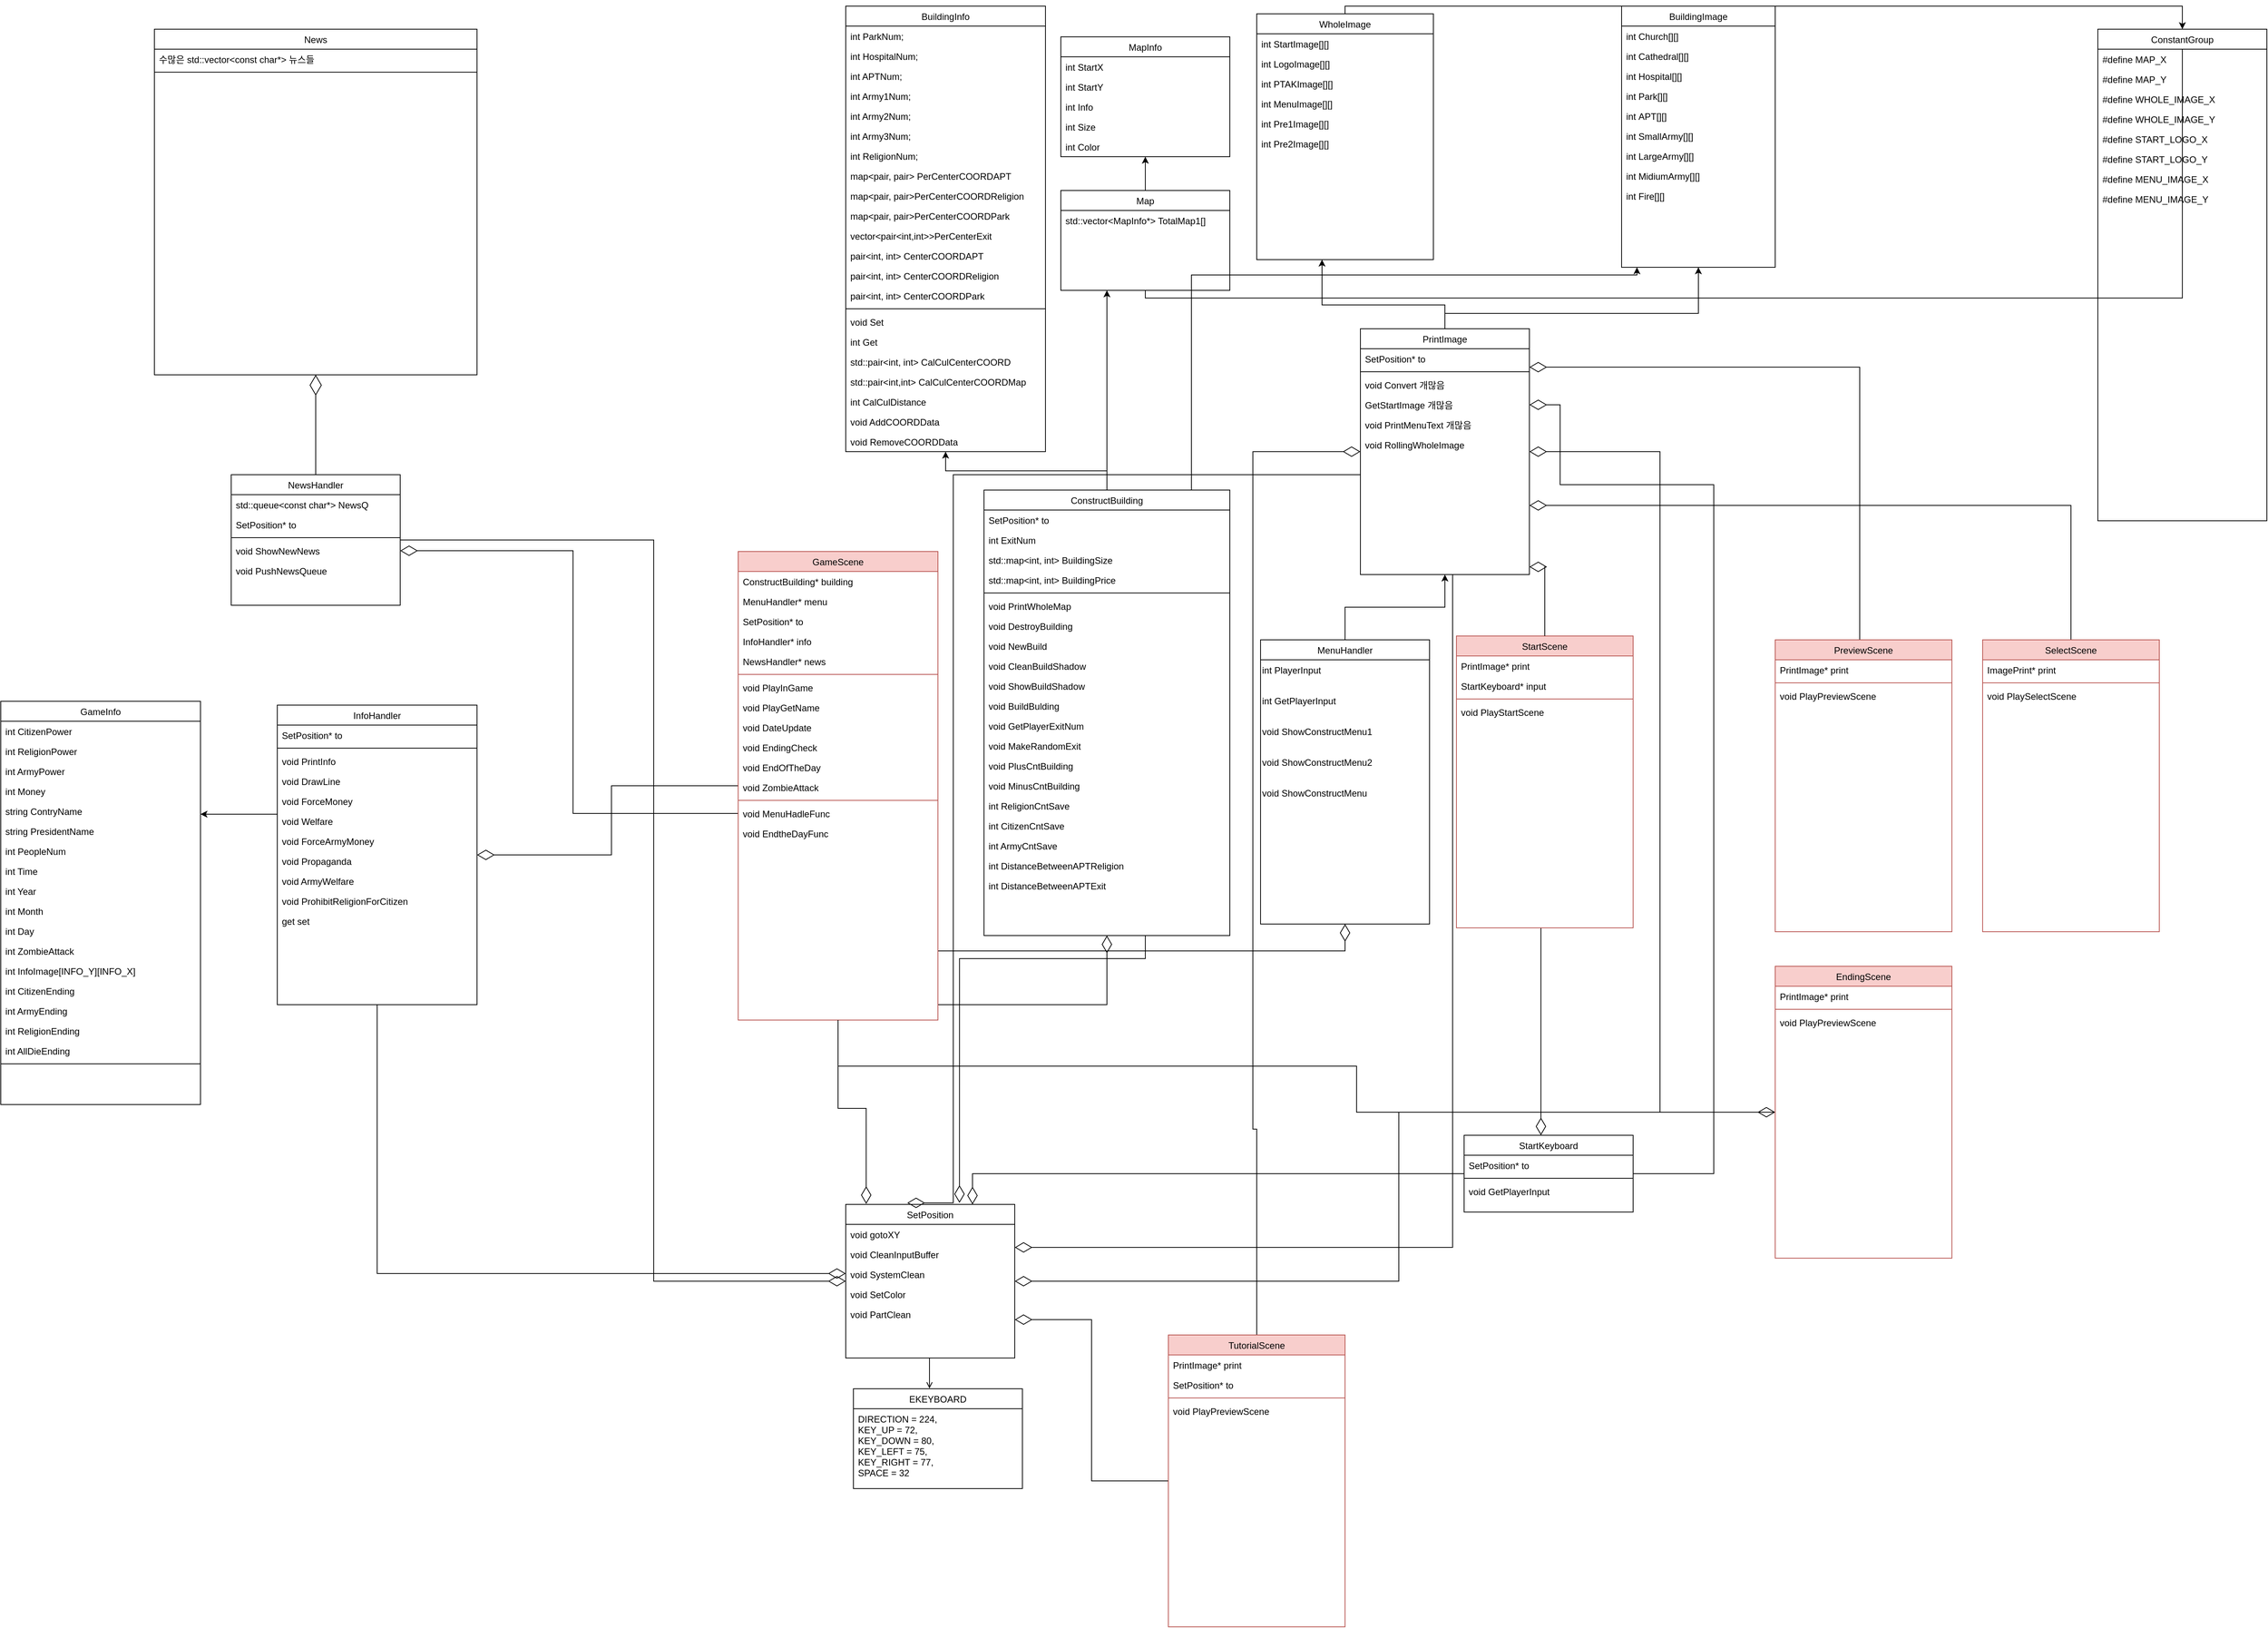 <mxfile version="24.3.1" type="device">
  <diagram id="C5RBs43oDa-KdzZeNtuy" name="Page-1">
    <mxGraphModel dx="2049" dy="1103" grid="1" gridSize="10" guides="1" tooltips="1" connect="1" arrows="1" fold="1" page="1" pageScale="1" pageWidth="3300" pageHeight="2339" math="0" shadow="0">
      <root>
        <mxCell id="WIyWlLk6GJQsqaUBKTNV-0" />
        <mxCell id="WIyWlLk6GJQsqaUBKTNV-1" parent="WIyWlLk6GJQsqaUBKTNV-0" />
        <mxCell id="bzmYm3Y9lmp3AW-pKSY4-12" value="News&#xa;" style="swimlane;fontStyle=0;align=center;verticalAlign=top;childLayout=stackLayout;horizontal=1;startSize=26;horizontalStack=0;resizeParent=1;resizeLast=0;collapsible=1;marginBottom=0;rounded=0;shadow=0;strokeWidth=1;" parent="WIyWlLk6GJQsqaUBKTNV-1" vertex="1">
          <mxGeometry x="240" y="40" width="420" height="450" as="geometry">
            <mxRectangle x="550" y="140" width="160" height="26" as="alternateBounds" />
          </mxGeometry>
        </mxCell>
        <mxCell id="bzmYm3Y9lmp3AW-pKSY4-14" value="수많은 std::vector&lt;const char*&gt; 뉴스들" style="text;align=left;verticalAlign=top;spacingLeft=4;spacingRight=4;overflow=hidden;rotatable=0;points=[[0,0.5],[1,0.5]];portConstraint=eastwest;" parent="bzmYm3Y9lmp3AW-pKSY4-12" vertex="1">
          <mxGeometry y="26" width="420" height="26" as="geometry" />
        </mxCell>
        <mxCell id="_soICVfBIpLzaLArFRxO-6" value="" style="line;strokeWidth=1;fillColor=none;align=left;verticalAlign=middle;spacingTop=-1;spacingLeft=3;spacingRight=3;rotatable=0;labelPosition=right;points=[];portConstraint=eastwest;strokeColor=inherit;" parent="bzmYm3Y9lmp3AW-pKSY4-12" vertex="1">
          <mxGeometry y="52" width="420" height="8" as="geometry" />
        </mxCell>
        <mxCell id="_soICVfBIpLzaLArFRxO-8" style="edgeStyle=orthogonalEdgeStyle;rounded=0;orthogonalLoop=1;jettySize=auto;html=1;endSize=20;endArrow=diamondThin;endFill=0;" parent="WIyWlLk6GJQsqaUBKTNV-1" source="bzmYm3Y9lmp3AW-pKSY4-22" target="bzmYm3Y9lmp3AW-pKSY4-148" edge="1">
          <mxGeometry relative="1" as="geometry">
            <Array as="points">
              <mxPoint x="890" y="705" />
              <mxPoint x="890" y="1670" />
            </Array>
          </mxGeometry>
        </mxCell>
        <mxCell id="bzmYm3Y9lmp3AW-pKSY4-22" value="NewsHandler" style="swimlane;fontStyle=0;align=center;verticalAlign=top;childLayout=stackLayout;horizontal=1;startSize=26;horizontalStack=0;resizeParent=1;resizeLast=0;collapsible=1;marginBottom=0;rounded=0;shadow=0;strokeWidth=1;" parent="WIyWlLk6GJQsqaUBKTNV-1" vertex="1">
          <mxGeometry x="340" y="620" width="220" height="170" as="geometry">
            <mxRectangle x="550" y="140" width="160" height="26" as="alternateBounds" />
          </mxGeometry>
        </mxCell>
        <mxCell id="bzmYm3Y9lmp3AW-pKSY4-24" value="std::queue&lt;const char*&gt; NewsQ" style="text;align=left;verticalAlign=top;spacingLeft=4;spacingRight=4;overflow=hidden;rotatable=0;points=[[0,0.5],[1,0.5]];portConstraint=eastwest;" parent="bzmYm3Y9lmp3AW-pKSY4-22" vertex="1">
          <mxGeometry y="26" width="220" height="26" as="geometry" />
        </mxCell>
        <mxCell id="bzmYm3Y9lmp3AW-pKSY4-25" value="SetPosition* to" style="text;align=left;verticalAlign=top;spacingLeft=4;spacingRight=4;overflow=hidden;rotatable=0;points=[[0,0.5],[1,0.5]];portConstraint=eastwest;" parent="bzmYm3Y9lmp3AW-pKSY4-22" vertex="1">
          <mxGeometry y="52" width="220" height="26" as="geometry" />
        </mxCell>
        <mxCell id="bzmYm3Y9lmp3AW-pKSY4-26" value="" style="line;strokeWidth=1;fillColor=none;align=left;verticalAlign=middle;spacingTop=-1;spacingLeft=3;spacingRight=3;rotatable=0;labelPosition=right;points=[];portConstraint=eastwest;strokeColor=inherit;" parent="bzmYm3Y9lmp3AW-pKSY4-22" vertex="1">
          <mxGeometry y="78" width="220" height="8" as="geometry" />
        </mxCell>
        <mxCell id="bzmYm3Y9lmp3AW-pKSY4-27" value="void ShowNewNews" style="text;align=left;verticalAlign=top;spacingLeft=4;spacingRight=4;overflow=hidden;rotatable=0;points=[[0,0.5],[1,0.5]];portConstraint=eastwest;" parent="bzmYm3Y9lmp3AW-pKSY4-22" vertex="1">
          <mxGeometry y="86" width="220" height="26" as="geometry" />
        </mxCell>
        <mxCell id="bzmYm3Y9lmp3AW-pKSY4-28" value="void PushNewsQueue" style="text;align=left;verticalAlign=top;spacingLeft=4;spacingRight=4;overflow=hidden;rotatable=0;points=[[0,0.5],[1,0.5]];portConstraint=eastwest;" parent="bzmYm3Y9lmp3AW-pKSY4-22" vertex="1">
          <mxGeometry y="112" width="220" height="26" as="geometry" />
        </mxCell>
        <mxCell id="bzmYm3Y9lmp3AW-pKSY4-32" value="" style="endArrow=diamondThin;endFill=0;endSize=24;html=1;rounded=0;entryX=0.5;entryY=1;entryDx=0;entryDy=0;" parent="WIyWlLk6GJQsqaUBKTNV-1" target="bzmYm3Y9lmp3AW-pKSY4-12" edge="1">
          <mxGeometry width="160" relative="1" as="geometry">
            <mxPoint x="450" y="620" as="sourcePoint" />
            <mxPoint x="449.38" y="520" as="targetPoint" />
          </mxGeometry>
        </mxCell>
        <mxCell id="bzmYm3Y9lmp3AW-pKSY4-86" style="edgeStyle=orthogonalEdgeStyle;rounded=0;orthogonalLoop=1;jettySize=auto;html=1;entryX=1;entryY=0.5;entryDx=0;entryDy=0;endArrow=diamondThin;endFill=0;endSize=20;exitX=0;exitY=0.5;exitDx=0;exitDy=0;" parent="WIyWlLk6GJQsqaUBKTNV-1" source="bzmYm3Y9lmp3AW-pKSY4-66" target="bzmYm3Y9lmp3AW-pKSY4-27" edge="1">
          <mxGeometry relative="1" as="geometry" />
        </mxCell>
        <mxCell id="bzmYm3Y9lmp3AW-pKSY4-136" style="edgeStyle=orthogonalEdgeStyle;rounded=0;orthogonalLoop=1;jettySize=auto;html=1;entryX=0.5;entryY=1;entryDx=0;entryDy=0;endArrow=diamondThin;endFill=0;endSize=20;" parent="WIyWlLk6GJQsqaUBKTNV-1" source="bzmYm3Y9lmp3AW-pKSY4-52" target="bzmYm3Y9lmp3AW-pKSY4-127" edge="1">
          <mxGeometry relative="1" as="geometry">
            <Array as="points">
              <mxPoint x="1480" y="1310" />
            </Array>
          </mxGeometry>
        </mxCell>
        <mxCell id="bzmYm3Y9lmp3AW-pKSY4-158" style="edgeStyle=orthogonalEdgeStyle;rounded=0;orthogonalLoop=1;jettySize=auto;html=1;endArrow=diamondThin;endFill=0;endSize=20;" parent="WIyWlLk6GJQsqaUBKTNV-1" source="bzmYm3Y9lmp3AW-pKSY4-52" target="bzmYm3Y9lmp3AW-pKSY4-137" edge="1">
          <mxGeometry relative="1" as="geometry">
            <Array as="points">
              <mxPoint x="1790" y="1240" />
            </Array>
          </mxGeometry>
        </mxCell>
        <mxCell id="cxT0uKhQ5vmdc-3EEdx8-27" style="edgeStyle=orthogonalEdgeStyle;rounded=0;orthogonalLoop=1;jettySize=auto;html=1;endArrow=diamondThin;endFill=0;endSize=20;" parent="WIyWlLk6GJQsqaUBKTNV-1" source="bzmYm3Y9lmp3AW-pKSY4-52" target="cxT0uKhQ5vmdc-3EEdx8-12" edge="1">
          <mxGeometry relative="1" as="geometry" />
        </mxCell>
        <mxCell id="HYvsxfiFvLWxHWi7tByd-7" style="edgeStyle=orthogonalEdgeStyle;rounded=0;orthogonalLoop=1;jettySize=auto;html=1;endSize=20;endArrow=diamondThin;endFill=0;" parent="WIyWlLk6GJQsqaUBKTNV-1" source="bzmYm3Y9lmp3AW-pKSY4-52" target="HYvsxfiFvLWxHWi7tByd-1" edge="1">
          <mxGeometry relative="1" as="geometry">
            <Array as="points">
              <mxPoint x="1130" y="1390" />
              <mxPoint x="1805" y="1390" />
              <mxPoint x="1805" y="1450" />
            </Array>
          </mxGeometry>
        </mxCell>
        <mxCell id="bzmYm3Y9lmp3AW-pKSY4-52" value="GameScene" style="swimlane;fontStyle=0;align=center;verticalAlign=top;childLayout=stackLayout;horizontal=1;startSize=26;horizontalStack=0;resizeParent=1;resizeLast=0;collapsible=1;marginBottom=0;rounded=0;shadow=0;strokeWidth=1;fillColor=#f8cecc;strokeColor=#b85450;" parent="WIyWlLk6GJQsqaUBKTNV-1" vertex="1">
          <mxGeometry x="1000" y="720" width="260" height="610" as="geometry">
            <mxRectangle x="550" y="140" width="160" height="26" as="alternateBounds" />
          </mxGeometry>
        </mxCell>
        <mxCell id="bzmYm3Y9lmp3AW-pKSY4-61" value="ConstructBuilding* building" style="text;align=left;verticalAlign=top;spacingLeft=4;spacingRight=4;overflow=hidden;rotatable=0;points=[[0,0.5],[1,0.5]];portConstraint=eastwest;" parent="bzmYm3Y9lmp3AW-pKSY4-52" vertex="1">
          <mxGeometry y="26" width="260" height="26" as="geometry" />
        </mxCell>
        <mxCell id="bzmYm3Y9lmp3AW-pKSY4-57" value="MenuHandler* menu" style="text;align=left;verticalAlign=top;spacingLeft=4;spacingRight=4;overflow=hidden;rotatable=0;points=[[0,0.5],[1,0.5]];portConstraint=eastwest;" parent="bzmYm3Y9lmp3AW-pKSY4-52" vertex="1">
          <mxGeometry y="52" width="260" height="26" as="geometry" />
        </mxCell>
        <mxCell id="z4CRqlJZ8ID2bEfA-sgy-15" value="SetPosition* to" style="text;align=left;verticalAlign=top;spacingLeft=4;spacingRight=4;overflow=hidden;rotatable=0;points=[[0,0.5],[1,0.5]];portConstraint=eastwest;" parent="bzmYm3Y9lmp3AW-pKSY4-52" vertex="1">
          <mxGeometry y="78" width="260" height="26" as="geometry" />
        </mxCell>
        <mxCell id="cxT0uKhQ5vmdc-3EEdx8-32" value="InfoHandler* info" style="text;align=left;verticalAlign=top;spacingLeft=4;spacingRight=4;overflow=hidden;rotatable=0;points=[[0,0.5],[1,0.5]];portConstraint=eastwest;" parent="bzmYm3Y9lmp3AW-pKSY4-52" vertex="1">
          <mxGeometry y="104" width="260" height="26" as="geometry" />
        </mxCell>
        <mxCell id="bzmYm3Y9lmp3AW-pKSY4-53" value="NewsHandler* news" style="text;align=left;verticalAlign=top;spacingLeft=4;spacingRight=4;overflow=hidden;rotatable=0;points=[[0,0.5],[1,0.5]];portConstraint=eastwest;" parent="bzmYm3Y9lmp3AW-pKSY4-52" vertex="1">
          <mxGeometry y="130" width="260" height="26" as="geometry" />
        </mxCell>
        <mxCell id="bzmYm3Y9lmp3AW-pKSY4-62" value="" style="line;strokeWidth=1;fillColor=none;align=left;verticalAlign=middle;spacingTop=-1;spacingLeft=3;spacingRight=3;rotatable=0;labelPosition=right;points=[];portConstraint=eastwest;strokeColor=inherit;" parent="bzmYm3Y9lmp3AW-pKSY4-52" vertex="1">
          <mxGeometry y="156" width="260" height="8" as="geometry" />
        </mxCell>
        <mxCell id="ZfYZ7WBL64mRS4nskjQq-8" value="void PlayInGame" style="text;align=left;verticalAlign=top;spacingLeft=4;spacingRight=4;overflow=hidden;rotatable=0;points=[[0,0.5],[1,0.5]];portConstraint=eastwest;" parent="bzmYm3Y9lmp3AW-pKSY4-52" vertex="1">
          <mxGeometry y="164" width="260" height="26" as="geometry" />
        </mxCell>
        <mxCell id="9NY3r4zkgJXfNXXhB-qO-0" value="void PlayGetName" style="text;align=left;verticalAlign=top;spacingLeft=4;spacingRight=4;overflow=hidden;rotatable=0;points=[[0,0.5],[1,0.5]];portConstraint=eastwest;" parent="bzmYm3Y9lmp3AW-pKSY4-52" vertex="1">
          <mxGeometry y="190" width="260" height="26" as="geometry" />
        </mxCell>
        <mxCell id="cxT0uKhQ5vmdc-3EEdx8-34" value="void DateUpdate" style="text;align=left;verticalAlign=top;spacingLeft=4;spacingRight=4;overflow=hidden;rotatable=0;points=[[0,0.5],[1,0.5]];portConstraint=eastwest;" parent="bzmYm3Y9lmp3AW-pKSY4-52" vertex="1">
          <mxGeometry y="216" width="260" height="26" as="geometry" />
        </mxCell>
        <mxCell id="bzmYm3Y9lmp3AW-pKSY4-54" value="void EndingCheck" style="text;align=left;verticalAlign=top;spacingLeft=4;spacingRight=4;overflow=hidden;rotatable=0;points=[[0,0.5],[1,0.5]];portConstraint=eastwest;" parent="bzmYm3Y9lmp3AW-pKSY4-52" vertex="1">
          <mxGeometry y="242" width="260" height="26" as="geometry" />
        </mxCell>
        <mxCell id="bzmYm3Y9lmp3AW-pKSY4-65" value="void EndOfTheDay" style="text;align=left;verticalAlign=top;spacingLeft=4;spacingRight=4;overflow=hidden;rotatable=0;points=[[0,0.5],[1,0.5]];portConstraint=eastwest;" parent="bzmYm3Y9lmp3AW-pKSY4-52" vertex="1">
          <mxGeometry y="268" width="260" height="26" as="geometry" />
        </mxCell>
        <mxCell id="bzmYm3Y9lmp3AW-pKSY4-160" value="void ZombieAttack" style="text;align=left;verticalAlign=top;spacingLeft=4;spacingRight=4;overflow=hidden;rotatable=0;points=[[0,0.5],[1,0.5]];portConstraint=eastwest;" parent="bzmYm3Y9lmp3AW-pKSY4-52" vertex="1">
          <mxGeometry y="294" width="260" height="26" as="geometry" />
        </mxCell>
        <mxCell id="z4CRqlJZ8ID2bEfA-sgy-6" value="" style="line;strokeWidth=1;fillColor=none;align=left;verticalAlign=middle;spacingTop=-1;spacingLeft=3;spacingRight=3;rotatable=0;labelPosition=right;points=[];portConstraint=eastwest;strokeColor=inherit;" parent="bzmYm3Y9lmp3AW-pKSY4-52" vertex="1">
          <mxGeometry y="320" width="260" height="8" as="geometry" />
        </mxCell>
        <mxCell id="bzmYm3Y9lmp3AW-pKSY4-66" value="void MenuHadleFunc" style="text;align=left;verticalAlign=top;spacingLeft=4;spacingRight=4;overflow=hidden;rotatable=0;points=[[0,0.5],[1,0.5]];portConstraint=eastwest;" parent="bzmYm3Y9lmp3AW-pKSY4-52" vertex="1">
          <mxGeometry y="328" width="260" height="26" as="geometry" />
        </mxCell>
        <mxCell id="bzmYm3Y9lmp3AW-pKSY4-69" value="void EndtheDayFunc" style="text;align=left;verticalAlign=top;spacingLeft=4;spacingRight=4;overflow=hidden;rotatable=0;points=[[0,0.5],[1,0.5]];portConstraint=eastwest;" parent="bzmYm3Y9lmp3AW-pKSY4-52" vertex="1">
          <mxGeometry y="354" width="260" height="26" as="geometry" />
        </mxCell>
        <mxCell id="bzmYm3Y9lmp3AW-pKSY4-87" style="edgeStyle=orthogonalEdgeStyle;rounded=0;orthogonalLoop=1;jettySize=auto;html=1;entryX=0.5;entryY=1;entryDx=0;entryDy=0;" parent="WIyWlLk6GJQsqaUBKTNV-1" source="bzmYm3Y9lmp3AW-pKSY4-88" target="bzmYm3Y9lmp3AW-pKSY4-122" edge="1">
          <mxGeometry relative="1" as="geometry" />
        </mxCell>
        <mxCell id="1HfxYy-C5t8NPu-HJfOo-1" style="edgeStyle=orthogonalEdgeStyle;rounded=0;orthogonalLoop=1;jettySize=auto;html=1;entryX=0.5;entryY=0;entryDx=0;entryDy=0;" edge="1" parent="WIyWlLk6GJQsqaUBKTNV-1" source="bzmYm3Y9lmp3AW-pKSY4-88" target="pWuKoJ0xaQR3bA6Pu8hZ-63">
          <mxGeometry relative="1" as="geometry">
            <Array as="points">
              <mxPoint x="1530" y="390" />
              <mxPoint x="2880" y="390" />
            </Array>
          </mxGeometry>
        </mxCell>
        <mxCell id="bzmYm3Y9lmp3AW-pKSY4-88" value="Map" style="swimlane;fontStyle=0;align=center;verticalAlign=top;childLayout=stackLayout;horizontal=1;startSize=26;horizontalStack=0;resizeParent=1;resizeLast=0;collapsible=1;marginBottom=0;rounded=0;shadow=0;strokeWidth=1;" parent="WIyWlLk6GJQsqaUBKTNV-1" vertex="1">
          <mxGeometry x="1420" y="250" width="220" height="130" as="geometry">
            <mxRectangle x="550" y="140" width="160" height="26" as="alternateBounds" />
          </mxGeometry>
        </mxCell>
        <mxCell id="bzmYm3Y9lmp3AW-pKSY4-89" value="std::vector&lt;MapInfo*&gt; TotalMap1[]" style="text;align=left;verticalAlign=top;spacingLeft=4;spacingRight=4;overflow=hidden;rotatable=0;points=[[0,0.5],[1,0.5]];portConstraint=eastwest;" parent="bzmYm3Y9lmp3AW-pKSY4-88" vertex="1">
          <mxGeometry y="26" width="220" height="26" as="geometry" />
        </mxCell>
        <mxCell id="bzmYm3Y9lmp3AW-pKSY4-101" value="BuildingImage" style="swimlane;fontStyle=0;align=center;verticalAlign=top;childLayout=stackLayout;horizontal=1;startSize=26;horizontalStack=0;resizeParent=1;resizeLast=0;collapsible=1;marginBottom=0;rounded=0;shadow=0;strokeWidth=1;" parent="WIyWlLk6GJQsqaUBKTNV-1" vertex="1">
          <mxGeometry x="2150" y="10" width="200" height="340" as="geometry">
            <mxRectangle x="550" y="140" width="160" height="26" as="alternateBounds" />
          </mxGeometry>
        </mxCell>
        <mxCell id="bzmYm3Y9lmp3AW-pKSY4-102" value="int Church[][]" style="text;align=left;verticalAlign=top;spacingLeft=4;spacingRight=4;overflow=hidden;rotatable=0;points=[[0,0.5],[1,0.5]];portConstraint=eastwest;" parent="bzmYm3Y9lmp3AW-pKSY4-101" vertex="1">
          <mxGeometry y="26" width="200" height="26" as="geometry" />
        </mxCell>
        <mxCell id="bzmYm3Y9lmp3AW-pKSY4-103" value="int Cathedral[][]" style="text;align=left;verticalAlign=top;spacingLeft=4;spacingRight=4;overflow=hidden;rotatable=0;points=[[0,0.5],[1,0.5]];portConstraint=eastwest;" parent="bzmYm3Y9lmp3AW-pKSY4-101" vertex="1">
          <mxGeometry y="52" width="200" height="26" as="geometry" />
        </mxCell>
        <mxCell id="bzmYm3Y9lmp3AW-pKSY4-94" value="int Hospital[][]" style="text;align=left;verticalAlign=top;spacingLeft=4;spacingRight=4;overflow=hidden;rotatable=0;points=[[0,0.5],[1,0.5]];portConstraint=eastwest;" parent="bzmYm3Y9lmp3AW-pKSY4-101" vertex="1">
          <mxGeometry y="78" width="200" height="26" as="geometry" />
        </mxCell>
        <mxCell id="bzmYm3Y9lmp3AW-pKSY4-96" value="int Park[][]" style="text;align=left;verticalAlign=top;spacingLeft=4;spacingRight=4;overflow=hidden;rotatable=0;points=[[0,0.5],[1,0.5]];portConstraint=eastwest;" parent="bzmYm3Y9lmp3AW-pKSY4-101" vertex="1">
          <mxGeometry y="104" width="200" height="26" as="geometry" />
        </mxCell>
        <mxCell id="bzmYm3Y9lmp3AW-pKSY4-95" value="int APT[][]" style="text;align=left;verticalAlign=top;spacingLeft=4;spacingRight=4;overflow=hidden;rotatable=0;points=[[0,0.5],[1,0.5]];portConstraint=eastwest;" parent="bzmYm3Y9lmp3AW-pKSY4-101" vertex="1">
          <mxGeometry y="130" width="200" height="26" as="geometry" />
        </mxCell>
        <mxCell id="hQUBO-00gWSAeixfwslD-54" value="int SmallArmy[][]" style="text;align=left;verticalAlign=top;spacingLeft=4;spacingRight=4;overflow=hidden;rotatable=0;points=[[0,0.5],[1,0.5]];portConstraint=eastwest;" parent="bzmYm3Y9lmp3AW-pKSY4-101" vertex="1">
          <mxGeometry y="156" width="200" height="26" as="geometry" />
        </mxCell>
        <mxCell id="hQUBO-00gWSAeixfwslD-56" value="int LargeArmy[][]" style="text;align=left;verticalAlign=top;spacingLeft=4;spacingRight=4;overflow=hidden;rotatable=0;points=[[0,0.5],[1,0.5]];portConstraint=eastwest;" parent="bzmYm3Y9lmp3AW-pKSY4-101" vertex="1">
          <mxGeometry y="182" width="200" height="26" as="geometry" />
        </mxCell>
        <mxCell id="hQUBO-00gWSAeixfwslD-55" value="int MidiumArmy[][]" style="text;align=left;verticalAlign=top;spacingLeft=4;spacingRight=4;overflow=hidden;rotatable=0;points=[[0,0.5],[1,0.5]];portConstraint=eastwest;" parent="bzmYm3Y9lmp3AW-pKSY4-101" vertex="1">
          <mxGeometry y="208" width="200" height="26" as="geometry" />
        </mxCell>
        <mxCell id="9NY3r4zkgJXfNXXhB-qO-8" value="int Fire[][]" style="text;align=left;verticalAlign=top;spacingLeft=4;spacingRight=4;overflow=hidden;rotatable=0;points=[[0,0.5],[1,0.5]];portConstraint=eastwest;" parent="bzmYm3Y9lmp3AW-pKSY4-101" vertex="1">
          <mxGeometry y="234" width="200" height="26" as="geometry" />
        </mxCell>
        <mxCell id="ZfYZ7WBL64mRS4nskjQq-5" style="edgeStyle=orthogonalEdgeStyle;rounded=0;orthogonalLoop=1;jettySize=auto;html=1;" parent="WIyWlLk6GJQsqaUBKTNV-1" source="bzmYm3Y9lmp3AW-pKSY4-109" target="bzmYm3Y9lmp3AW-pKSY4-101" edge="1">
          <mxGeometry relative="1" as="geometry">
            <Array as="points">
              <mxPoint x="1920" y="410" />
              <mxPoint x="2250" y="410" />
            </Array>
          </mxGeometry>
        </mxCell>
        <mxCell id="hQUBO-00gWSAeixfwslD-40" style="edgeStyle=orthogonalEdgeStyle;rounded=0;orthogonalLoop=1;jettySize=auto;html=1;" parent="WIyWlLk6GJQsqaUBKTNV-1" source="bzmYm3Y9lmp3AW-pKSY4-109" target="bzmYm3Y9lmp3AW-pKSY4-116" edge="1">
          <mxGeometry relative="1" as="geometry">
            <Array as="points">
              <mxPoint x="1920" y="399" />
              <mxPoint x="1760" y="399" />
            </Array>
          </mxGeometry>
        </mxCell>
        <mxCell id="hQUBO-00gWSAeixfwslD-57" style="edgeStyle=orthogonalEdgeStyle;rounded=0;orthogonalLoop=1;jettySize=auto;html=1;endSize=20;endArrow=diamondThin;endFill=0;" parent="WIyWlLk6GJQsqaUBKTNV-1" source="bzmYm3Y9lmp3AW-pKSY4-109" target="bzmYm3Y9lmp3AW-pKSY4-148" edge="1">
          <mxGeometry relative="1" as="geometry">
            <Array as="points">
              <mxPoint x="1930" y="1626" />
            </Array>
          </mxGeometry>
        </mxCell>
        <mxCell id="bzmYm3Y9lmp3AW-pKSY4-109" value="PrintImage" style="swimlane;fontStyle=0;align=center;verticalAlign=top;childLayout=stackLayout;horizontal=1;startSize=26;horizontalStack=0;resizeParent=1;resizeLast=0;collapsible=1;marginBottom=0;rounded=0;shadow=0;strokeWidth=1;" parent="WIyWlLk6GJQsqaUBKTNV-1" vertex="1">
          <mxGeometry x="1810" y="430" width="220" height="320" as="geometry">
            <mxRectangle x="550" y="140" width="160" height="26" as="alternateBounds" />
          </mxGeometry>
        </mxCell>
        <mxCell id="hQUBO-00gWSAeixfwslD-31" value="SetPosition* to" style="text;align=left;verticalAlign=top;spacingLeft=4;spacingRight=4;overflow=hidden;rotatable=0;points=[[0,0.5],[1,0.5]];portConstraint=eastwest;" parent="bzmYm3Y9lmp3AW-pKSY4-109" vertex="1">
          <mxGeometry y="26" width="220" height="26" as="geometry" />
        </mxCell>
        <mxCell id="hQUBO-00gWSAeixfwslD-32" value="" style="line;strokeWidth=1;fillColor=none;align=left;verticalAlign=middle;spacingTop=-1;spacingLeft=3;spacingRight=3;rotatable=0;labelPosition=right;points=[];portConstraint=eastwest;strokeColor=inherit;" parent="bzmYm3Y9lmp3AW-pKSY4-109" vertex="1">
          <mxGeometry y="52" width="220" height="8" as="geometry" />
        </mxCell>
        <mxCell id="bzmYm3Y9lmp3AW-pKSY4-113" value="void Convert 개많음" style="text;align=left;verticalAlign=top;spacingLeft=4;spacingRight=4;overflow=hidden;rotatable=0;points=[[0,0.5],[1,0.5]];portConstraint=eastwest;rounded=0;shadow=0;html=0;" parent="bzmYm3Y9lmp3AW-pKSY4-109" vertex="1">
          <mxGeometry y="60" width="220" height="26" as="geometry" />
        </mxCell>
        <mxCell id="hQUBO-00gWSAeixfwslD-52" value="GetStartImage 개많음" style="text;align=left;verticalAlign=top;spacingLeft=4;spacingRight=4;overflow=hidden;rotatable=0;points=[[0,0.5],[1,0.5]];portConstraint=eastwest;rounded=0;shadow=0;html=0;" parent="bzmYm3Y9lmp3AW-pKSY4-109" vertex="1">
          <mxGeometry y="86" width="220" height="26" as="geometry" />
        </mxCell>
        <mxCell id="hQUBO-00gWSAeixfwslD-59" value="void PrintMenuText 개많음" style="text;align=left;verticalAlign=top;spacingLeft=4;spacingRight=4;overflow=hidden;rotatable=0;points=[[0,0.5],[1,0.5]];portConstraint=eastwest;rounded=0;shadow=0;html=0;" parent="bzmYm3Y9lmp3AW-pKSY4-109" vertex="1">
          <mxGeometry y="112" width="220" height="26" as="geometry" />
        </mxCell>
        <mxCell id="7JfVlPnIDJ7LZgMJK___-2" value="void RollingWholeImage" style="text;align=left;verticalAlign=top;spacingLeft=4;spacingRight=4;overflow=hidden;rotatable=0;points=[[0,0.5],[1,0.5]];portConstraint=eastwest;rounded=0;shadow=0;html=0;" parent="bzmYm3Y9lmp3AW-pKSY4-109" vertex="1">
          <mxGeometry y="138" width="220" height="26" as="geometry" />
        </mxCell>
        <mxCell id="z4CRqlJZ8ID2bEfA-sgy-9" style="edgeStyle=orthogonalEdgeStyle;rounded=0;orthogonalLoop=1;jettySize=auto;html=1;" parent="WIyWlLk6GJQsqaUBKTNV-1" source="bzmYm3Y9lmp3AW-pKSY4-116" target="pWuKoJ0xaQR3bA6Pu8hZ-63" edge="1">
          <mxGeometry relative="1" as="geometry">
            <Array as="points">
              <mxPoint x="1790" y="10" />
              <mxPoint x="2880" y="10" />
            </Array>
          </mxGeometry>
        </mxCell>
        <mxCell id="bzmYm3Y9lmp3AW-pKSY4-116" value="WholeImage" style="swimlane;fontStyle=0;align=center;verticalAlign=top;childLayout=stackLayout;horizontal=1;startSize=26;horizontalStack=0;resizeParent=1;resizeLast=0;collapsible=1;marginBottom=0;rounded=0;shadow=0;strokeWidth=1;" parent="WIyWlLk6GJQsqaUBKTNV-1" vertex="1">
          <mxGeometry x="1675" y="20" width="230" height="320" as="geometry">
            <mxRectangle x="550" y="140" width="160" height="26" as="alternateBounds" />
          </mxGeometry>
        </mxCell>
        <mxCell id="bzmYm3Y9lmp3AW-pKSY4-117" value="int StartImage[][]" style="text;align=left;verticalAlign=top;spacingLeft=4;spacingRight=4;overflow=hidden;rotatable=0;points=[[0,0.5],[1,0.5]];portConstraint=eastwest;" parent="bzmYm3Y9lmp3AW-pKSY4-116" vertex="1">
          <mxGeometry y="26" width="230" height="26" as="geometry" />
        </mxCell>
        <mxCell id="7JfVlPnIDJ7LZgMJK___-3" value="int LogoImage[][]" style="text;align=left;verticalAlign=top;spacingLeft=4;spacingRight=4;overflow=hidden;rotatable=0;points=[[0,0.5],[1,0.5]];portConstraint=eastwest;" parent="bzmYm3Y9lmp3AW-pKSY4-116" vertex="1">
          <mxGeometry y="52" width="230" height="26" as="geometry" />
        </mxCell>
        <mxCell id="z4CRqlJZ8ID2bEfA-sgy-0" value="int PTAKImage[][]" style="text;align=left;verticalAlign=top;spacingLeft=4;spacingRight=4;overflow=hidden;rotatable=0;points=[[0,0.5],[1,0.5]];portConstraint=eastwest;" parent="bzmYm3Y9lmp3AW-pKSY4-116" vertex="1">
          <mxGeometry y="78" width="230" height="26" as="geometry" />
        </mxCell>
        <mxCell id="hQUBO-00gWSAeixfwslD-41" value="int MenuImage[][]" style="text;align=left;verticalAlign=top;spacingLeft=4;spacingRight=4;overflow=hidden;rotatable=0;points=[[0,0.5],[1,0.5]];portConstraint=eastwest;" parent="bzmYm3Y9lmp3AW-pKSY4-116" vertex="1">
          <mxGeometry y="104" width="230" height="26" as="geometry" />
        </mxCell>
        <mxCell id="tw83KuPSfmdU6QLzLiS4-7" value="int Pre1Image[][]" style="text;align=left;verticalAlign=top;spacingLeft=4;spacingRight=4;overflow=hidden;rotatable=0;points=[[0,0.5],[1,0.5]];portConstraint=eastwest;" parent="bzmYm3Y9lmp3AW-pKSY4-116" vertex="1">
          <mxGeometry y="130" width="230" height="26" as="geometry" />
        </mxCell>
        <mxCell id="tw83KuPSfmdU6QLzLiS4-9" value="int Pre2Image[][]" style="text;align=left;verticalAlign=top;spacingLeft=4;spacingRight=4;overflow=hidden;rotatable=0;points=[[0,0.5],[1,0.5]];portConstraint=eastwest;" parent="bzmYm3Y9lmp3AW-pKSY4-116" vertex="1">
          <mxGeometry y="156" width="230" height="26" as="geometry" />
        </mxCell>
        <mxCell id="bzmYm3Y9lmp3AW-pKSY4-122" value="MapInfo" style="swimlane;fontStyle=0;align=center;verticalAlign=top;childLayout=stackLayout;horizontal=1;startSize=26;horizontalStack=0;resizeParent=1;resizeLast=0;collapsible=1;marginBottom=0;rounded=0;shadow=0;strokeWidth=1;" parent="WIyWlLk6GJQsqaUBKTNV-1" vertex="1">
          <mxGeometry x="1420" y="50" width="220" height="156" as="geometry">
            <mxRectangle x="550" y="140" width="160" height="26" as="alternateBounds" />
          </mxGeometry>
        </mxCell>
        <mxCell id="bzmYm3Y9lmp3AW-pKSY4-123" value="int StartX" style="text;align=left;verticalAlign=top;spacingLeft=4;spacingRight=4;overflow=hidden;rotatable=0;points=[[0,0.5],[1,0.5]];portConstraint=eastwest;" parent="bzmYm3Y9lmp3AW-pKSY4-122" vertex="1">
          <mxGeometry y="26" width="220" height="26" as="geometry" />
        </mxCell>
        <mxCell id="bzmYm3Y9lmp3AW-pKSY4-124" value="int StartY" style="text;align=left;verticalAlign=top;spacingLeft=4;spacingRight=4;overflow=hidden;rotatable=0;points=[[0,0.5],[1,0.5]];portConstraint=eastwest;" parent="bzmYm3Y9lmp3AW-pKSY4-122" vertex="1">
          <mxGeometry y="52" width="220" height="26" as="geometry" />
        </mxCell>
        <mxCell id="bzmYm3Y9lmp3AW-pKSY4-125" value="int Info" style="text;align=left;verticalAlign=top;spacingLeft=4;spacingRight=4;overflow=hidden;rotatable=0;points=[[0,0.5],[1,0.5]];portConstraint=eastwest;" parent="bzmYm3Y9lmp3AW-pKSY4-122" vertex="1">
          <mxGeometry y="78" width="220" height="26" as="geometry" />
        </mxCell>
        <mxCell id="bzmYm3Y9lmp3AW-pKSY4-126" value="int Size" style="text;align=left;verticalAlign=top;spacingLeft=4;spacingRight=4;overflow=hidden;rotatable=0;points=[[0,0.5],[1,0.5]];portConstraint=eastwest;" parent="bzmYm3Y9lmp3AW-pKSY4-122" vertex="1">
          <mxGeometry y="104" width="220" height="26" as="geometry" />
        </mxCell>
        <mxCell id="ZfYZ7WBL64mRS4nskjQq-0" value="int Color" style="text;align=left;verticalAlign=top;spacingLeft=4;spacingRight=4;overflow=hidden;rotatable=0;points=[[0,0.5],[1,0.5]];portConstraint=eastwest;" parent="bzmYm3Y9lmp3AW-pKSY4-122" vertex="1">
          <mxGeometry y="130" width="220" height="26" as="geometry" />
        </mxCell>
        <mxCell id="N165rt-sny-5OF_HE8GC-36" style="edgeStyle=orthogonalEdgeStyle;rounded=0;orthogonalLoop=1;jettySize=auto;html=1;entryX=0.5;entryY=1;entryDx=0;entryDy=0;" parent="WIyWlLk6GJQsqaUBKTNV-1" source="bzmYm3Y9lmp3AW-pKSY4-127" target="N165rt-sny-5OF_HE8GC-25" edge="1">
          <mxGeometry relative="1" as="geometry" />
        </mxCell>
        <mxCell id="N165rt-sny-5OF_HE8GC-37" style="edgeStyle=orthogonalEdgeStyle;rounded=0;orthogonalLoop=1;jettySize=auto;html=1;" parent="WIyWlLk6GJQsqaUBKTNV-1" source="bzmYm3Y9lmp3AW-pKSY4-127" target="bzmYm3Y9lmp3AW-pKSY4-88" edge="1">
          <mxGeometry relative="1" as="geometry">
            <Array as="points">
              <mxPoint x="1480" y="470" />
              <mxPoint x="1480" y="470" />
            </Array>
          </mxGeometry>
        </mxCell>
        <mxCell id="boTaWdII_bts_MCceDdM-3" style="edgeStyle=orthogonalEdgeStyle;rounded=0;orthogonalLoop=1;jettySize=auto;html=1;" parent="WIyWlLk6GJQsqaUBKTNV-1" source="bzmYm3Y9lmp3AW-pKSY4-127" target="bzmYm3Y9lmp3AW-pKSY4-101" edge="1">
          <mxGeometry relative="1" as="geometry">
            <Array as="points">
              <mxPoint x="1590" y="360" />
              <mxPoint x="2170" y="360" />
            </Array>
          </mxGeometry>
        </mxCell>
        <mxCell id="bzmYm3Y9lmp3AW-pKSY4-127" value="ConstructBuilding" style="swimlane;fontStyle=0;align=center;verticalAlign=top;childLayout=stackLayout;horizontal=1;startSize=26;horizontalStack=0;resizeParent=1;resizeLast=0;collapsible=1;marginBottom=0;rounded=0;shadow=0;strokeWidth=1;" parent="WIyWlLk6GJQsqaUBKTNV-1" vertex="1">
          <mxGeometry x="1320" y="640" width="320" height="580" as="geometry">
            <mxRectangle x="550" y="140" width="160" height="26" as="alternateBounds" />
          </mxGeometry>
        </mxCell>
        <mxCell id="N165rt-sny-5OF_HE8GC-24" value="SetPosition* to" style="text;align=left;verticalAlign=top;spacingLeft=4;spacingRight=4;overflow=hidden;rotatable=0;points=[[0,0.5],[1,0.5]];portConstraint=eastwest;" parent="bzmYm3Y9lmp3AW-pKSY4-127" vertex="1">
          <mxGeometry y="26" width="320" height="26" as="geometry" />
        </mxCell>
        <mxCell id="boTaWdII_bts_MCceDdM-0" value="int ExitNum" style="text;align=left;verticalAlign=top;spacingLeft=4;spacingRight=4;overflow=hidden;rotatable=0;points=[[0,0.5],[1,0.5]];portConstraint=eastwest;" parent="bzmYm3Y9lmp3AW-pKSY4-127" vertex="1">
          <mxGeometry y="52" width="320" height="26" as="geometry" />
        </mxCell>
        <mxCell id="cxT0uKhQ5vmdc-3EEdx8-35" value="std::map&lt;int, int&gt; BuildingSize" style="text;align=left;verticalAlign=top;spacingLeft=4;spacingRight=4;overflow=hidden;rotatable=0;points=[[0,0.5],[1,0.5]];portConstraint=eastwest;" parent="bzmYm3Y9lmp3AW-pKSY4-127" vertex="1">
          <mxGeometry y="78" width="320" height="26" as="geometry" />
        </mxCell>
        <mxCell id="boTaWdII_bts_MCceDdM-4" value="std::map&lt;int, int&gt; BuildingPrice" style="text;align=left;verticalAlign=top;spacingLeft=4;spacingRight=4;overflow=hidden;rotatable=0;points=[[0,0.5],[1,0.5]];portConstraint=eastwest;" parent="bzmYm3Y9lmp3AW-pKSY4-127" vertex="1">
          <mxGeometry y="104" width="320" height="26" as="geometry" />
        </mxCell>
        <mxCell id="hQUBO-00gWSAeixfwslD-18" value="" style="line;strokeWidth=1;fillColor=none;align=left;verticalAlign=middle;spacingTop=-1;spacingLeft=3;spacingRight=3;rotatable=0;labelPosition=right;points=[];portConstraint=eastwest;strokeColor=inherit;" parent="bzmYm3Y9lmp3AW-pKSY4-127" vertex="1">
          <mxGeometry y="130" width="320" height="8" as="geometry" />
        </mxCell>
        <mxCell id="hQUBO-00gWSAeixfwslD-19" value="void PrintWholeMap" style="text;align=left;verticalAlign=top;spacingLeft=4;spacingRight=4;overflow=hidden;rotatable=0;points=[[0,0.5],[1,0.5]];portConstraint=eastwest;" parent="bzmYm3Y9lmp3AW-pKSY4-127" vertex="1">
          <mxGeometry y="138" width="320" height="26" as="geometry" />
        </mxCell>
        <mxCell id="bzmYm3Y9lmp3AW-pKSY4-132" value="void DestroyBuilding" style="text;align=left;verticalAlign=top;spacingLeft=4;spacingRight=4;overflow=hidden;rotatable=0;points=[[0,0.5],[1,0.5]];portConstraint=eastwest;" parent="bzmYm3Y9lmp3AW-pKSY4-127" vertex="1">
          <mxGeometry y="164" width="320" height="26" as="geometry" />
        </mxCell>
        <mxCell id="bzmYm3Y9lmp3AW-pKSY4-128" value="void NewBuild" style="text;align=left;verticalAlign=top;spacingLeft=4;spacingRight=4;overflow=hidden;rotatable=0;points=[[0,0.5],[1,0.5]];portConstraint=eastwest;" parent="bzmYm3Y9lmp3AW-pKSY4-127" vertex="1">
          <mxGeometry y="190" width="320" height="26" as="geometry" />
        </mxCell>
        <mxCell id="bzmYm3Y9lmp3AW-pKSY4-130" value="void CleanBuildShadow" style="text;align=left;verticalAlign=top;spacingLeft=4;spacingRight=4;overflow=hidden;rotatable=0;points=[[0,0.5],[1,0.5]];portConstraint=eastwest;" parent="bzmYm3Y9lmp3AW-pKSY4-127" vertex="1">
          <mxGeometry y="216" width="320" height="26" as="geometry" />
        </mxCell>
        <mxCell id="N165rt-sny-5OF_HE8GC-47" value="void ShowBuildShadow" style="text;align=left;verticalAlign=top;spacingLeft=4;spacingRight=4;overflow=hidden;rotatable=0;points=[[0,0.5],[1,0.5]];portConstraint=eastwest;" parent="bzmYm3Y9lmp3AW-pKSY4-127" vertex="1">
          <mxGeometry y="242" width="320" height="26" as="geometry" />
        </mxCell>
        <mxCell id="bzmYm3Y9lmp3AW-pKSY4-131" value="void BuildBulding" style="text;align=left;verticalAlign=top;spacingLeft=4;spacingRight=4;overflow=hidden;rotatable=0;points=[[0,0.5],[1,0.5]];portConstraint=eastwest;" parent="bzmYm3Y9lmp3AW-pKSY4-127" vertex="1">
          <mxGeometry y="268" width="320" height="26" as="geometry" />
        </mxCell>
        <mxCell id="boTaWdII_bts_MCceDdM-1" value="void GetPlayerExitNum" style="text;align=left;verticalAlign=top;spacingLeft=4;spacingRight=4;overflow=hidden;rotatable=0;points=[[0,0.5],[1,0.5]];portConstraint=eastwest;" parent="bzmYm3Y9lmp3AW-pKSY4-127" vertex="1">
          <mxGeometry y="294" width="320" height="26" as="geometry" />
        </mxCell>
        <mxCell id="boTaWdII_bts_MCceDdM-2" value="void MakeRandomExit" style="text;align=left;verticalAlign=top;spacingLeft=4;spacingRight=4;overflow=hidden;rotatable=0;points=[[0,0.5],[1,0.5]];portConstraint=eastwest;" parent="bzmYm3Y9lmp3AW-pKSY4-127" vertex="1">
          <mxGeometry y="320" width="320" height="26" as="geometry" />
        </mxCell>
        <mxCell id="9NY3r4zkgJXfNXXhB-qO-1" value="void PlusCntBuilding" style="text;align=left;verticalAlign=top;spacingLeft=4;spacingRight=4;overflow=hidden;rotatable=0;points=[[0,0.5],[1,0.5]];portConstraint=eastwest;" parent="bzmYm3Y9lmp3AW-pKSY4-127" vertex="1">
          <mxGeometry y="346" width="320" height="26" as="geometry" />
        </mxCell>
        <mxCell id="9NY3r4zkgJXfNXXhB-qO-2" value="void MinusCntBuilding" style="text;align=left;verticalAlign=top;spacingLeft=4;spacingRight=4;overflow=hidden;rotatable=0;points=[[0,0.5],[1,0.5]];portConstraint=eastwest;" parent="bzmYm3Y9lmp3AW-pKSY4-127" vertex="1">
          <mxGeometry y="372" width="320" height="26" as="geometry" />
        </mxCell>
        <mxCell id="9NY3r4zkgJXfNXXhB-qO-3" value="int ReligionCntSave" style="text;align=left;verticalAlign=top;spacingLeft=4;spacingRight=4;overflow=hidden;rotatable=0;points=[[0,0.5],[1,0.5]];portConstraint=eastwest;" parent="bzmYm3Y9lmp3AW-pKSY4-127" vertex="1">
          <mxGeometry y="398" width="320" height="26" as="geometry" />
        </mxCell>
        <mxCell id="9NY3r4zkgJXfNXXhB-qO-4" value="int CitizenCntSave" style="text;align=left;verticalAlign=top;spacingLeft=4;spacingRight=4;overflow=hidden;rotatable=0;points=[[0,0.5],[1,0.5]];portConstraint=eastwest;" parent="bzmYm3Y9lmp3AW-pKSY4-127" vertex="1">
          <mxGeometry y="424" width="320" height="26" as="geometry" />
        </mxCell>
        <mxCell id="9NY3r4zkgJXfNXXhB-qO-5" value="int ArmyCntSave" style="text;align=left;verticalAlign=top;spacingLeft=4;spacingRight=4;overflow=hidden;rotatable=0;points=[[0,0.5],[1,0.5]];portConstraint=eastwest;" parent="bzmYm3Y9lmp3AW-pKSY4-127" vertex="1">
          <mxGeometry y="450" width="320" height="26" as="geometry" />
        </mxCell>
        <mxCell id="9NY3r4zkgJXfNXXhB-qO-6" value="int DistanceBetweenAPTReligion" style="text;align=left;verticalAlign=top;spacingLeft=4;spacingRight=4;overflow=hidden;rotatable=0;points=[[0,0.5],[1,0.5]];portConstraint=eastwest;" parent="bzmYm3Y9lmp3AW-pKSY4-127" vertex="1">
          <mxGeometry y="476" width="320" height="26" as="geometry" />
        </mxCell>
        <mxCell id="9NY3r4zkgJXfNXXhB-qO-7" value="int DistanceBetweenAPTExit" style="text;align=left;verticalAlign=top;spacingLeft=4;spacingRight=4;overflow=hidden;rotatable=0;points=[[0,0.5],[1,0.5]];portConstraint=eastwest;" parent="bzmYm3Y9lmp3AW-pKSY4-127" vertex="1">
          <mxGeometry y="502" width="320" height="26" as="geometry" />
        </mxCell>
        <mxCell id="bzmYm3Y9lmp3AW-pKSY4-142" style="edgeStyle=orthogonalEdgeStyle;rounded=0;orthogonalLoop=1;jettySize=auto;html=1;" parent="WIyWlLk6GJQsqaUBKTNV-1" source="bzmYm3Y9lmp3AW-pKSY4-137" target="bzmYm3Y9lmp3AW-pKSY4-109" edge="1">
          <mxGeometry relative="1" as="geometry" />
        </mxCell>
        <mxCell id="bzmYm3Y9lmp3AW-pKSY4-137" value="MenuHandler" style="swimlane;fontStyle=0;align=center;verticalAlign=top;childLayout=stackLayout;horizontal=1;startSize=26;horizontalStack=0;resizeParent=1;resizeLast=0;collapsible=1;marginBottom=0;rounded=0;shadow=0;strokeWidth=1;" parent="WIyWlLk6GJQsqaUBKTNV-1" vertex="1">
          <mxGeometry x="1680" y="835" width="220" height="370" as="geometry">
            <mxRectangle x="550" y="140" width="160" height="26" as="alternateBounds" />
          </mxGeometry>
        </mxCell>
        <mxCell id="hQUBO-00gWSAeixfwslD-37" value="int PlayerInput" style="text;whiteSpace=wrap;html=1;" parent="bzmYm3Y9lmp3AW-pKSY4-137" vertex="1">
          <mxGeometry y="26" width="220" height="40" as="geometry" />
        </mxCell>
        <mxCell id="z4CRqlJZ8ID2bEfA-sgy-1" value="int GetPlayerInput" style="text;whiteSpace=wrap;html=1;" parent="bzmYm3Y9lmp3AW-pKSY4-137" vertex="1">
          <mxGeometry y="66" width="220" height="40" as="geometry" />
        </mxCell>
        <mxCell id="z4CRqlJZ8ID2bEfA-sgy-7" value="void ShowConstructMenu1" style="text;whiteSpace=wrap;html=1;" parent="bzmYm3Y9lmp3AW-pKSY4-137" vertex="1">
          <mxGeometry y="106" width="220" height="40" as="geometry" />
        </mxCell>
        <mxCell id="z4CRqlJZ8ID2bEfA-sgy-10" value="void ShowConstructMenu2" style="text;whiteSpace=wrap;html=1;" parent="bzmYm3Y9lmp3AW-pKSY4-137" vertex="1">
          <mxGeometry y="146" width="220" height="40" as="geometry" />
        </mxCell>
        <mxCell id="tw83KuPSfmdU6QLzLiS4-0" value="void ShowConstructMenu&lt;div&gt;&lt;br&gt;&lt;/div&gt;" style="text;whiteSpace=wrap;html=1;" parent="bzmYm3Y9lmp3AW-pKSY4-137" vertex="1">
          <mxGeometry y="186" width="220" height="40" as="geometry" />
        </mxCell>
        <mxCell id="bzmYm3Y9lmp3AW-pKSY4-148" value="SetPosition" style="swimlane;fontStyle=0;align=center;verticalAlign=top;childLayout=stackLayout;horizontal=1;startSize=26;horizontalStack=0;resizeParent=1;resizeLast=0;collapsible=1;marginBottom=0;rounded=0;shadow=0;strokeWidth=1;" parent="WIyWlLk6GJQsqaUBKTNV-1" vertex="1">
          <mxGeometry x="1140" y="1570" width="220" height="200" as="geometry">
            <mxRectangle x="550" y="140" width="160" height="26" as="alternateBounds" />
          </mxGeometry>
        </mxCell>
        <mxCell id="bzmYm3Y9lmp3AW-pKSY4-149" value="void gotoXY" style="text;align=left;verticalAlign=top;spacingLeft=4;spacingRight=4;overflow=hidden;rotatable=0;points=[[0,0.5],[1,0.5]];portConstraint=eastwest;" parent="bzmYm3Y9lmp3AW-pKSY4-148" vertex="1">
          <mxGeometry y="26" width="220" height="26" as="geometry" />
        </mxCell>
        <mxCell id="hQUBO-00gWSAeixfwslD-11" value="void CleanInputBuffer" style="text;align=left;verticalAlign=top;spacingLeft=4;spacingRight=4;overflow=hidden;rotatable=0;points=[[0,0.5],[1,0.5]];portConstraint=eastwest;" parent="bzmYm3Y9lmp3AW-pKSY4-148" vertex="1">
          <mxGeometry y="52" width="220" height="26" as="geometry" />
        </mxCell>
        <mxCell id="hQUBO-00gWSAeixfwslD-20" value="void SystemClean" style="text;align=left;verticalAlign=top;spacingLeft=4;spacingRight=4;overflow=hidden;rotatable=0;points=[[0,0.5],[1,0.5]];portConstraint=eastwest;" parent="bzmYm3Y9lmp3AW-pKSY4-148" vertex="1">
          <mxGeometry y="78" width="220" height="26" as="geometry" />
        </mxCell>
        <mxCell id="z4CRqlJZ8ID2bEfA-sgy-2" value="void SetColor" style="text;align=left;verticalAlign=top;spacingLeft=4;spacingRight=4;overflow=hidden;rotatable=0;points=[[0,0.5],[1,0.5]];portConstraint=eastwest;" parent="bzmYm3Y9lmp3AW-pKSY4-148" vertex="1">
          <mxGeometry y="104" width="220" height="26" as="geometry" />
        </mxCell>
        <mxCell id="z4CRqlJZ8ID2bEfA-sgy-8" value="void PartClean" style="text;align=left;verticalAlign=top;spacingLeft=4;spacingRight=4;overflow=hidden;rotatable=0;points=[[0,0.5],[1,0.5]];portConstraint=eastwest;" parent="bzmYm3Y9lmp3AW-pKSY4-148" vertex="1">
          <mxGeometry y="130" width="220" height="26" as="geometry" />
        </mxCell>
        <mxCell id="pWuKoJ0xaQR3bA6Pu8hZ-55" style="edgeStyle=orthogonalEdgeStyle;rounded=0;orthogonalLoop=1;jettySize=auto;html=1;entryX=0.5;entryY=0;entryDx=0;entryDy=0;endArrow=diamondThin;endFill=0;endSize=20;" parent="WIyWlLk6GJQsqaUBKTNV-1" source="pWuKoJ0xaQR3bA6Pu8hZ-24" edge="1">
          <mxGeometry relative="1" as="geometry">
            <mxPoint x="2045" y="1480" as="targetPoint" />
            <Array as="points">
              <mxPoint x="2045" y="1270" />
              <mxPoint x="2045" y="1270" />
            </Array>
          </mxGeometry>
        </mxCell>
        <mxCell id="pWuKoJ0xaQR3bA6Pu8hZ-24" value="StartScene" style="swimlane;fontStyle=0;align=center;verticalAlign=top;childLayout=stackLayout;horizontal=1;startSize=26;horizontalStack=0;resizeParent=1;resizeLast=0;collapsible=1;marginBottom=0;rounded=0;shadow=0;strokeWidth=1;fillColor=#f8cecc;strokeColor=#b85450;" parent="WIyWlLk6GJQsqaUBKTNV-1" vertex="1">
          <mxGeometry x="1935" y="830" width="230" height="380" as="geometry">
            <mxRectangle x="550" y="140" width="160" height="26" as="alternateBounds" />
          </mxGeometry>
        </mxCell>
        <mxCell id="pWuKoJ0xaQR3bA6Pu8hZ-25" value="PrintImage* print" style="text;align=left;verticalAlign=top;spacingLeft=4;spacingRight=4;overflow=hidden;rotatable=0;points=[[0,0.5],[1,0.5]];portConstraint=eastwest;" parent="pWuKoJ0xaQR3bA6Pu8hZ-24" vertex="1">
          <mxGeometry y="26" width="230" height="26" as="geometry" />
        </mxCell>
        <mxCell id="pWuKoJ0xaQR3bA6Pu8hZ-26" value="StartKeyboard* input" style="text;align=left;verticalAlign=top;spacingLeft=4;spacingRight=4;overflow=hidden;rotatable=0;points=[[0,0.5],[1,0.5]];portConstraint=eastwest;" parent="pWuKoJ0xaQR3bA6Pu8hZ-24" vertex="1">
          <mxGeometry y="52" width="230" height="26" as="geometry" />
        </mxCell>
        <mxCell id="pWuKoJ0xaQR3bA6Pu8hZ-31" value="" style="line;strokeWidth=1;fillColor=none;align=left;verticalAlign=middle;spacingTop=-1;spacingLeft=3;spacingRight=3;rotatable=0;labelPosition=right;points=[];portConstraint=eastwest;strokeColor=inherit;" parent="pWuKoJ0xaQR3bA6Pu8hZ-24" vertex="1">
          <mxGeometry y="78" width="230" height="8" as="geometry" />
        </mxCell>
        <mxCell id="hQUBO-00gWSAeixfwslD-0" value="void PlayStartScene" style="text;align=left;verticalAlign=top;spacingLeft=4;spacingRight=4;overflow=hidden;rotatable=0;points=[[0,0.5],[1,0.5]];portConstraint=eastwest;" parent="pWuKoJ0xaQR3bA6Pu8hZ-24" vertex="1">
          <mxGeometry y="86" width="230" height="26" as="geometry" />
        </mxCell>
        <mxCell id="pWuKoJ0xaQR3bA6Pu8hZ-56" style="edgeStyle=orthogonalEdgeStyle;rounded=0;orthogonalLoop=1;jettySize=auto;html=1;entryX=0.75;entryY=0;entryDx=0;entryDy=0;endSize=20;endArrow=diamondThin;endFill=0;" parent="WIyWlLk6GJQsqaUBKTNV-1" source="pWuKoJ0xaQR3bA6Pu8hZ-38" target="bzmYm3Y9lmp3AW-pKSY4-148" edge="1">
          <mxGeometry relative="1" as="geometry" />
        </mxCell>
        <mxCell id="7JfVlPnIDJ7LZgMJK___-6" style="edgeStyle=orthogonalEdgeStyle;rounded=0;orthogonalLoop=1;jettySize=auto;html=1;entryX=1;entryY=0.5;entryDx=0;entryDy=0;endSize=20;endArrow=diamondThin;endFill=0;" parent="WIyWlLk6GJQsqaUBKTNV-1" source="pWuKoJ0xaQR3bA6Pu8hZ-38" target="hQUBO-00gWSAeixfwslD-52" edge="1">
          <mxGeometry relative="1" as="geometry">
            <Array as="points">
              <mxPoint x="2270" y="1530" />
              <mxPoint x="2270" y="633" />
              <mxPoint x="2070" y="633" />
              <mxPoint x="2070" y="529" />
            </Array>
          </mxGeometry>
        </mxCell>
        <mxCell id="pWuKoJ0xaQR3bA6Pu8hZ-38" value="StartKeyboard" style="swimlane;fontStyle=0;align=center;verticalAlign=top;childLayout=stackLayout;horizontal=1;startSize=26;horizontalStack=0;resizeParent=1;resizeLast=0;collapsible=1;marginBottom=0;rounded=0;shadow=0;strokeWidth=1;" parent="WIyWlLk6GJQsqaUBKTNV-1" vertex="1">
          <mxGeometry x="1945" y="1480" width="220" height="100" as="geometry">
            <mxRectangle x="550" y="140" width="160" height="26" as="alternateBounds" />
          </mxGeometry>
        </mxCell>
        <mxCell id="pWuKoJ0xaQR3bA6Pu8hZ-39" value="SetPosition* to" style="text;align=left;verticalAlign=top;spacingLeft=4;spacingRight=4;overflow=hidden;rotatable=0;points=[[0,0.5],[1,0.5]];portConstraint=eastwest;" parent="pWuKoJ0xaQR3bA6Pu8hZ-38" vertex="1">
          <mxGeometry y="26" width="220" height="26" as="geometry" />
        </mxCell>
        <mxCell id="hQUBO-00gWSAeixfwslD-17" value="" style="line;strokeWidth=1;fillColor=none;align=left;verticalAlign=middle;spacingTop=-1;spacingLeft=3;spacingRight=3;rotatable=0;labelPosition=right;points=[];portConstraint=eastwest;strokeColor=inherit;" parent="pWuKoJ0xaQR3bA6Pu8hZ-38" vertex="1">
          <mxGeometry y="52" width="220" height="8" as="geometry" />
        </mxCell>
        <mxCell id="hQUBO-00gWSAeixfwslD-2" value="void GetPlayerInput" style="text;align=left;verticalAlign=top;spacingLeft=4;spacingRight=4;overflow=hidden;rotatable=0;points=[[0,0.5],[1,0.5]];portConstraint=eastwest;" parent="pWuKoJ0xaQR3bA6Pu8hZ-38" vertex="1">
          <mxGeometry y="60" width="220" height="26" as="geometry" />
        </mxCell>
        <mxCell id="tw83KuPSfmdU6QLzLiS4-6" style="edgeStyle=orthogonalEdgeStyle;rounded=0;orthogonalLoop=1;jettySize=auto;html=1;endArrow=diamondThin;endFill=0;endSize=20;" parent="WIyWlLk6GJQsqaUBKTNV-1" source="pWuKoJ0xaQR3bA6Pu8hZ-58" target="bzmYm3Y9lmp3AW-pKSY4-109" edge="1">
          <mxGeometry relative="1" as="geometry">
            <Array as="points">
              <mxPoint x="2460" y="480" />
            </Array>
          </mxGeometry>
        </mxCell>
        <mxCell id="pWuKoJ0xaQR3bA6Pu8hZ-58" value="PreviewScene" style="swimlane;fontStyle=0;align=center;verticalAlign=top;childLayout=stackLayout;horizontal=1;startSize=26;horizontalStack=0;resizeParent=1;resizeLast=0;collapsible=1;marginBottom=0;rounded=0;shadow=0;strokeWidth=1;fillColor=#f8cecc;strokeColor=#b85450;" parent="WIyWlLk6GJQsqaUBKTNV-1" vertex="1">
          <mxGeometry x="2350" y="835" width="230" height="380" as="geometry">
            <mxRectangle x="550" y="140" width="160" height="26" as="alternateBounds" />
          </mxGeometry>
        </mxCell>
        <mxCell id="tw83KuPSfmdU6QLzLiS4-8" value="PrintImage* print" style="text;align=left;verticalAlign=top;spacingLeft=4;spacingRight=4;overflow=hidden;rotatable=0;points=[[0,0.5],[1,0.5]];portConstraint=eastwest;" parent="pWuKoJ0xaQR3bA6Pu8hZ-58" vertex="1">
          <mxGeometry y="26" width="230" height="26" as="geometry" />
        </mxCell>
        <mxCell id="pWuKoJ0xaQR3bA6Pu8hZ-61" value="" style="line;strokeWidth=1;fillColor=none;align=left;verticalAlign=middle;spacingTop=-1;spacingLeft=3;spacingRight=3;rotatable=0;labelPosition=right;points=[];portConstraint=eastwest;strokeColor=inherit;" parent="pWuKoJ0xaQR3bA6Pu8hZ-58" vertex="1">
          <mxGeometry y="52" width="230" height="8" as="geometry" />
        </mxCell>
        <mxCell id="pWuKoJ0xaQR3bA6Pu8hZ-62" value="void PlayPreviewScene" style="text;align=left;verticalAlign=top;spacingLeft=4;spacingRight=4;overflow=hidden;rotatable=0;points=[[0,0.5],[1,0.5]];portConstraint=eastwest;" parent="pWuKoJ0xaQR3bA6Pu8hZ-58" vertex="1">
          <mxGeometry y="60" width="230" height="26" as="geometry" />
        </mxCell>
        <mxCell id="pWuKoJ0xaQR3bA6Pu8hZ-63" value="ConstantGroup" style="swimlane;fontStyle=0;align=center;verticalAlign=top;childLayout=stackLayout;horizontal=1;startSize=26;horizontalStack=0;resizeParent=1;resizeLast=0;collapsible=1;marginBottom=0;rounded=0;shadow=0;strokeWidth=1;" parent="WIyWlLk6GJQsqaUBKTNV-1" vertex="1">
          <mxGeometry x="2770" y="40" width="220" height="640" as="geometry">
            <mxRectangle x="550" y="140" width="160" height="26" as="alternateBounds" />
          </mxGeometry>
        </mxCell>
        <mxCell id="pWuKoJ0xaQR3bA6Pu8hZ-64" value="#define MAP_X" style="text;align=left;verticalAlign=top;spacingLeft=4;spacingRight=4;overflow=hidden;rotatable=0;points=[[0,0.5],[1,0.5]];portConstraint=eastwest;" parent="pWuKoJ0xaQR3bA6Pu8hZ-63" vertex="1">
          <mxGeometry y="26" width="220" height="26" as="geometry" />
        </mxCell>
        <mxCell id="pWuKoJ0xaQR3bA6Pu8hZ-72" value="#define MAP_Y" style="text;align=left;verticalAlign=top;spacingLeft=4;spacingRight=4;overflow=hidden;rotatable=0;points=[[0,0.5],[1,0.5]];portConstraint=eastwest;" parent="pWuKoJ0xaQR3bA6Pu8hZ-63" vertex="1">
          <mxGeometry y="52" width="220" height="26" as="geometry" />
        </mxCell>
        <mxCell id="pWuKoJ0xaQR3bA6Pu8hZ-73" value="#define WHOLE_IMAGE_X" style="text;align=left;verticalAlign=top;spacingLeft=4;spacingRight=4;overflow=hidden;rotatable=0;points=[[0,0.5],[1,0.5]];portConstraint=eastwest;" parent="pWuKoJ0xaQR3bA6Pu8hZ-63" vertex="1">
          <mxGeometry y="78" width="220" height="26" as="geometry" />
        </mxCell>
        <mxCell id="pWuKoJ0xaQR3bA6Pu8hZ-74" value="#define WHOLE_IMAGE_Y" style="text;align=left;verticalAlign=top;spacingLeft=4;spacingRight=4;overflow=hidden;rotatable=0;points=[[0,0.5],[1,0.5]];portConstraint=eastwest;" parent="pWuKoJ0xaQR3bA6Pu8hZ-63" vertex="1">
          <mxGeometry y="104" width="220" height="26" as="geometry" />
        </mxCell>
        <mxCell id="pWuKoJ0xaQR3bA6Pu8hZ-80" value="#define START_LOGO_X" style="text;align=left;verticalAlign=top;spacingLeft=4;spacingRight=4;overflow=hidden;rotatable=0;points=[[0,0.5],[1,0.5]];portConstraint=eastwest;" parent="pWuKoJ0xaQR3bA6Pu8hZ-63" vertex="1">
          <mxGeometry y="130" width="220" height="26" as="geometry" />
        </mxCell>
        <mxCell id="pWuKoJ0xaQR3bA6Pu8hZ-81" value="#define START_LOGO_Y" style="text;align=left;verticalAlign=top;spacingLeft=4;spacingRight=4;overflow=hidden;rotatable=0;points=[[0,0.5],[1,0.5]];portConstraint=eastwest;" parent="pWuKoJ0xaQR3bA6Pu8hZ-63" vertex="1">
          <mxGeometry y="156" width="220" height="26" as="geometry" />
        </mxCell>
        <mxCell id="hQUBO-00gWSAeixfwslD-42" value="#define MENU_IMAGE_X" style="text;align=left;verticalAlign=top;spacingLeft=4;spacingRight=4;overflow=hidden;rotatable=0;points=[[0,0.5],[1,0.5]];portConstraint=eastwest;" parent="pWuKoJ0xaQR3bA6Pu8hZ-63" vertex="1">
          <mxGeometry y="182" width="220" height="26" as="geometry" />
        </mxCell>
        <mxCell id="hQUBO-00gWSAeixfwslD-43" value="#define MENU_IMAGE_Y" style="text;align=left;verticalAlign=top;spacingLeft=4;spacingRight=4;overflow=hidden;rotatable=0;points=[[0,0.5],[1,0.5]];portConstraint=eastwest;" parent="pWuKoJ0xaQR3bA6Pu8hZ-63" vertex="1">
          <mxGeometry y="208" width="220" height="26" as="geometry" />
        </mxCell>
        <mxCell id="N165rt-sny-5OF_HE8GC-0" value="GameInfo" style="swimlane;fontStyle=0;align=center;verticalAlign=top;childLayout=stackLayout;horizontal=1;startSize=26;horizontalStack=0;resizeParent=1;resizeLast=0;collapsible=1;marginBottom=0;rounded=0;shadow=0;strokeWidth=1;" parent="WIyWlLk6GJQsqaUBKTNV-1" vertex="1">
          <mxGeometry x="40" y="915" width="260" height="525" as="geometry">
            <mxRectangle x="550" y="140" width="160" height="26" as="alternateBounds" />
          </mxGeometry>
        </mxCell>
        <mxCell id="bzmYm3Y9lmp3AW-pKSY4-71" value="int CitizenPower" style="text;align=left;verticalAlign=top;spacingLeft=4;spacingRight=4;overflow=hidden;rotatable=0;points=[[0,0.5],[1,0.5]];portConstraint=eastwest;" parent="N165rt-sny-5OF_HE8GC-0" vertex="1">
          <mxGeometry y="26" width="260" height="26" as="geometry" />
        </mxCell>
        <mxCell id="bzmYm3Y9lmp3AW-pKSY4-73" value="int ReligionPower" style="text;align=left;verticalAlign=top;spacingLeft=4;spacingRight=4;overflow=hidden;rotatable=0;points=[[0,0.5],[1,0.5]];portConstraint=eastwest;" parent="N165rt-sny-5OF_HE8GC-0" vertex="1">
          <mxGeometry y="52" width="260" height="26" as="geometry" />
        </mxCell>
        <mxCell id="bzmYm3Y9lmp3AW-pKSY4-72" value="int ArmyPower" style="text;align=left;verticalAlign=top;spacingLeft=4;spacingRight=4;overflow=hidden;rotatable=0;points=[[0,0.5],[1,0.5]];portConstraint=eastwest;" parent="N165rt-sny-5OF_HE8GC-0" vertex="1">
          <mxGeometry y="78" width="260" height="26" as="geometry" />
        </mxCell>
        <mxCell id="aQogYoS4O73UbXze3Gjg-4" value="int Money" style="text;align=left;verticalAlign=top;spacingLeft=4;spacingRight=4;overflow=hidden;rotatable=0;points=[[0,0.5],[1,0.5]];portConstraint=eastwest;" parent="N165rt-sny-5OF_HE8GC-0" vertex="1">
          <mxGeometry y="104" width="260" height="26" as="geometry" />
        </mxCell>
        <mxCell id="aQogYoS4O73UbXze3Gjg-8" value="string ContryName" style="text;align=left;verticalAlign=top;spacingLeft=4;spacingRight=4;overflow=hidden;rotatable=0;points=[[0,0.5],[1,0.5]];portConstraint=eastwest;" parent="N165rt-sny-5OF_HE8GC-0" vertex="1">
          <mxGeometry y="130" width="260" height="26" as="geometry" />
        </mxCell>
        <mxCell id="aQogYoS4O73UbXze3Gjg-7" value="string PresidentName" style="text;align=left;verticalAlign=top;spacingLeft=4;spacingRight=4;overflow=hidden;rotatable=0;points=[[0,0.5],[1,0.5]];portConstraint=eastwest;" parent="N165rt-sny-5OF_HE8GC-0" vertex="1">
          <mxGeometry y="156" width="260" height="26" as="geometry" />
        </mxCell>
        <mxCell id="N165rt-sny-5OF_HE8GC-2" value="int PeopleNum" style="text;align=left;verticalAlign=top;spacingLeft=4;spacingRight=4;overflow=hidden;rotatable=0;points=[[0,0.5],[1,0.5]];portConstraint=eastwest;" parent="N165rt-sny-5OF_HE8GC-0" vertex="1">
          <mxGeometry y="182" width="260" height="26" as="geometry" />
        </mxCell>
        <mxCell id="N165rt-sny-5OF_HE8GC-18" value="int Time" style="text;align=left;verticalAlign=top;spacingLeft=4;spacingRight=4;overflow=hidden;rotatable=0;points=[[0,0.5],[1,0.5]];portConstraint=eastwest;" parent="N165rt-sny-5OF_HE8GC-0" vertex="1">
          <mxGeometry y="208" width="260" height="26" as="geometry" />
        </mxCell>
        <mxCell id="N165rt-sny-5OF_HE8GC-3" value="int Year" style="text;align=left;verticalAlign=top;spacingLeft=4;spacingRight=4;overflow=hidden;rotatable=0;points=[[0,0.5],[1,0.5]];portConstraint=eastwest;" parent="N165rt-sny-5OF_HE8GC-0" vertex="1">
          <mxGeometry y="234" width="260" height="26" as="geometry" />
        </mxCell>
        <mxCell id="cxT0uKhQ5vmdc-3EEdx8-30" value="int Month" style="text;align=left;verticalAlign=top;spacingLeft=4;spacingRight=4;overflow=hidden;rotatable=0;points=[[0,0.5],[1,0.5]];portConstraint=eastwest;" parent="N165rt-sny-5OF_HE8GC-0" vertex="1">
          <mxGeometry y="260" width="260" height="26" as="geometry" />
        </mxCell>
        <mxCell id="cxT0uKhQ5vmdc-3EEdx8-31" value="int Day" style="text;align=left;verticalAlign=top;spacingLeft=4;spacingRight=4;overflow=hidden;rotatable=0;points=[[0,0.5],[1,0.5]];portConstraint=eastwest;" parent="N165rt-sny-5OF_HE8GC-0" vertex="1">
          <mxGeometry y="286" width="260" height="26" as="geometry" />
        </mxCell>
        <mxCell id="cxT0uKhQ5vmdc-3EEdx8-28" value="int ZombieAttack" style="text;align=left;verticalAlign=top;spacingLeft=4;spacingRight=4;overflow=hidden;rotatable=0;points=[[0,0.5],[1,0.5]];portConstraint=eastwest;" parent="N165rt-sny-5OF_HE8GC-0" vertex="1">
          <mxGeometry y="312" width="260" height="26" as="geometry" />
        </mxCell>
        <mxCell id="cxT0uKhQ5vmdc-3EEdx8-36" value="int InfoImage[INFO_Y][INFO_X]" style="text;align=left;verticalAlign=top;spacingLeft=4;spacingRight=4;overflow=hidden;rotatable=0;points=[[0,0.5],[1,0.5]];portConstraint=eastwest;" parent="N165rt-sny-5OF_HE8GC-0" vertex="1">
          <mxGeometry y="338" width="260" height="26" as="geometry" />
        </mxCell>
        <mxCell id="_soICVfBIpLzaLArFRxO-9" value="int CitizenEnding" style="text;align=left;verticalAlign=top;spacingLeft=4;spacingRight=4;overflow=hidden;rotatable=0;points=[[0,0.5],[1,0.5]];portConstraint=eastwest;" parent="N165rt-sny-5OF_HE8GC-0" vertex="1">
          <mxGeometry y="364" width="260" height="26" as="geometry" />
        </mxCell>
        <mxCell id="_soICVfBIpLzaLArFRxO-10" value="int ArmyEnding" style="text;align=left;verticalAlign=top;spacingLeft=4;spacingRight=4;overflow=hidden;rotatable=0;points=[[0,0.5],[1,0.5]];portConstraint=eastwest;" parent="N165rt-sny-5OF_HE8GC-0" vertex="1">
          <mxGeometry y="390" width="260" height="26" as="geometry" />
        </mxCell>
        <mxCell id="_soICVfBIpLzaLArFRxO-11" value="int ReligionEnding" style="text;align=left;verticalAlign=top;spacingLeft=4;spacingRight=4;overflow=hidden;rotatable=0;points=[[0,0.5],[1,0.5]];portConstraint=eastwest;" parent="N165rt-sny-5OF_HE8GC-0" vertex="1">
          <mxGeometry y="416" width="260" height="26" as="geometry" />
        </mxCell>
        <mxCell id="HYvsxfiFvLWxHWi7tByd-0" value="int AllDieEnding" style="text;align=left;verticalAlign=top;spacingLeft=4;spacingRight=4;overflow=hidden;rotatable=0;points=[[0,0.5],[1,0.5]];portConstraint=eastwest;" parent="N165rt-sny-5OF_HE8GC-0" vertex="1">
          <mxGeometry y="442" width="260" height="26" as="geometry" />
        </mxCell>
        <mxCell id="N165rt-sny-5OF_HE8GC-6" value="" style="line;strokeWidth=1;fillColor=none;align=left;verticalAlign=middle;spacingTop=-1;spacingLeft=3;spacingRight=3;rotatable=0;labelPosition=right;points=[];portConstraint=eastwest;strokeColor=inherit;" parent="N165rt-sny-5OF_HE8GC-0" vertex="1">
          <mxGeometry y="468" width="260" height="8" as="geometry" />
        </mxCell>
        <mxCell id="N165rt-sny-5OF_HE8GC-25" value="BuildingInfo" style="swimlane;fontStyle=0;align=center;verticalAlign=top;childLayout=stackLayout;horizontal=1;startSize=26;horizontalStack=0;resizeParent=1;resizeLast=0;collapsible=1;marginBottom=0;rounded=0;shadow=0;strokeWidth=1;" parent="WIyWlLk6GJQsqaUBKTNV-1" vertex="1">
          <mxGeometry x="1140" y="10" width="260" height="580" as="geometry">
            <mxRectangle x="550" y="140" width="160" height="26" as="alternateBounds" />
          </mxGeometry>
        </mxCell>
        <mxCell id="N165rt-sny-5OF_HE8GC-26" value="int ParkNum;" style="text;align=left;verticalAlign=top;spacingLeft=4;spacingRight=4;overflow=hidden;rotatable=0;points=[[0,0.5],[1,0.5]];portConstraint=eastwest;" parent="N165rt-sny-5OF_HE8GC-25" vertex="1">
          <mxGeometry y="26" width="260" height="26" as="geometry" />
        </mxCell>
        <mxCell id="N165rt-sny-5OF_HE8GC-27" value="int HospitalNum;" style="text;align=left;verticalAlign=top;spacingLeft=4;spacingRight=4;overflow=hidden;rotatable=0;points=[[0,0.5],[1,0.5]];portConstraint=eastwest;" parent="N165rt-sny-5OF_HE8GC-25" vertex="1">
          <mxGeometry y="52" width="260" height="26" as="geometry" />
        </mxCell>
        <mxCell id="N165rt-sny-5OF_HE8GC-28" value="int APTNum;" style="text;align=left;verticalAlign=top;spacingLeft=4;spacingRight=4;overflow=hidden;rotatable=0;points=[[0,0.5],[1,0.5]];portConstraint=eastwest;" parent="N165rt-sny-5OF_HE8GC-25" vertex="1">
          <mxGeometry y="78" width="260" height="26" as="geometry" />
        </mxCell>
        <mxCell id="N165rt-sny-5OF_HE8GC-38" value="int Army1Num;" style="text;align=left;verticalAlign=top;spacingLeft=4;spacingRight=4;overflow=hidden;rotatable=0;points=[[0,0.5],[1,0.5]];portConstraint=eastwest;" parent="N165rt-sny-5OF_HE8GC-25" vertex="1">
          <mxGeometry y="104" width="260" height="26" as="geometry" />
        </mxCell>
        <mxCell id="N165rt-sny-5OF_HE8GC-39" value="int Army2Num;" style="text;align=left;verticalAlign=top;spacingLeft=4;spacingRight=4;overflow=hidden;rotatable=0;points=[[0,0.5],[1,0.5]];portConstraint=eastwest;" parent="N165rt-sny-5OF_HE8GC-25" vertex="1">
          <mxGeometry y="130" width="260" height="26" as="geometry" />
        </mxCell>
        <mxCell id="N165rt-sny-5OF_HE8GC-40" value="int Army3Num;" style="text;align=left;verticalAlign=top;spacingLeft=4;spacingRight=4;overflow=hidden;rotatable=0;points=[[0,0.5],[1,0.5]];portConstraint=eastwest;" parent="N165rt-sny-5OF_HE8GC-25" vertex="1">
          <mxGeometry y="156" width="260" height="26" as="geometry" />
        </mxCell>
        <mxCell id="N165rt-sny-5OF_HE8GC-41" value="int ReligionNum;" style="text;align=left;verticalAlign=top;spacingLeft=4;spacingRight=4;overflow=hidden;rotatable=0;points=[[0,0.5],[1,0.5]];portConstraint=eastwest;" parent="N165rt-sny-5OF_HE8GC-25" vertex="1">
          <mxGeometry y="182" width="260" height="26" as="geometry" />
        </mxCell>
        <mxCell id="cxT0uKhQ5vmdc-3EEdx8-0" value="map&lt;pair, pair&gt; PerCenterCOORDAPT" style="text;align=left;verticalAlign=top;spacingLeft=4;spacingRight=4;overflow=hidden;rotatable=0;points=[[0,0.5],[1,0.5]];portConstraint=eastwest;" parent="N165rt-sny-5OF_HE8GC-25" vertex="1">
          <mxGeometry y="208" width="260" height="26" as="geometry" />
        </mxCell>
        <mxCell id="cxT0uKhQ5vmdc-3EEdx8-1" value="map&lt;pair, pair&gt;PerCenterCOORDReligion" style="text;align=left;verticalAlign=top;spacingLeft=4;spacingRight=4;overflow=hidden;rotatable=0;points=[[0,0.5],[1,0.5]];portConstraint=eastwest;" parent="N165rt-sny-5OF_HE8GC-25" vertex="1">
          <mxGeometry y="234" width="260" height="26" as="geometry" />
        </mxCell>
        <mxCell id="cxT0uKhQ5vmdc-3EEdx8-2" value="map&lt;pair, pair&gt;PerCenterCOORDPark" style="text;align=left;verticalAlign=top;spacingLeft=4;spacingRight=4;overflow=hidden;rotatable=0;points=[[0,0.5],[1,0.5]];portConstraint=eastwest;" parent="N165rt-sny-5OF_HE8GC-25" vertex="1">
          <mxGeometry y="260" width="260" height="26" as="geometry" />
        </mxCell>
        <mxCell id="cxT0uKhQ5vmdc-3EEdx8-3" value="vector&lt;pair&lt;int,int&gt;&gt;PerCenterExit" style="text;align=left;verticalAlign=top;spacingLeft=4;spacingRight=4;overflow=hidden;rotatable=0;points=[[0,0.5],[1,0.5]];portConstraint=eastwest;" parent="N165rt-sny-5OF_HE8GC-25" vertex="1">
          <mxGeometry y="286" width="260" height="26" as="geometry" />
        </mxCell>
        <mxCell id="cxT0uKhQ5vmdc-3EEdx8-4" value="pair&lt;int, int&gt; CenterCOORDAPT" style="text;align=left;verticalAlign=top;spacingLeft=4;spacingRight=4;overflow=hidden;rotatable=0;points=[[0,0.5],[1,0.5]];portConstraint=eastwest;" parent="N165rt-sny-5OF_HE8GC-25" vertex="1">
          <mxGeometry y="312" width="260" height="26" as="geometry" />
        </mxCell>
        <mxCell id="cxT0uKhQ5vmdc-3EEdx8-5" value="pair&lt;int, int&gt; CenterCOORDReligion" style="text;align=left;verticalAlign=top;spacingLeft=4;spacingRight=4;overflow=hidden;rotatable=0;points=[[0,0.5],[1,0.5]];portConstraint=eastwest;" parent="N165rt-sny-5OF_HE8GC-25" vertex="1">
          <mxGeometry y="338" width="260" height="26" as="geometry" />
        </mxCell>
        <mxCell id="cxT0uKhQ5vmdc-3EEdx8-6" value="pair&lt;int, int&gt; CenterCOORDPark" style="text;align=left;verticalAlign=top;spacingLeft=4;spacingRight=4;overflow=hidden;rotatable=0;points=[[0,0.5],[1,0.5]];portConstraint=eastwest;" parent="N165rt-sny-5OF_HE8GC-25" vertex="1">
          <mxGeometry y="364" width="260" height="26" as="geometry" />
        </mxCell>
        <mxCell id="N165rt-sny-5OF_HE8GC-29" value="" style="line;strokeWidth=1;fillColor=none;align=left;verticalAlign=middle;spacingTop=-1;spacingLeft=3;spacingRight=3;rotatable=0;labelPosition=right;points=[];portConstraint=eastwest;strokeColor=inherit;" parent="N165rt-sny-5OF_HE8GC-25" vertex="1">
          <mxGeometry y="390" width="260" height="8" as="geometry" />
        </mxCell>
        <mxCell id="N165rt-sny-5OF_HE8GC-30" value="void Set" style="text;align=left;verticalAlign=top;spacingLeft=4;spacingRight=4;overflow=hidden;rotatable=0;points=[[0,0.5],[1,0.5]];portConstraint=eastwest;" parent="N165rt-sny-5OF_HE8GC-25" vertex="1">
          <mxGeometry y="398" width="260" height="26" as="geometry" />
        </mxCell>
        <mxCell id="N165rt-sny-5OF_HE8GC-31" value="int Get" style="text;align=left;verticalAlign=top;spacingLeft=4;spacingRight=4;overflow=hidden;rotatable=0;points=[[0,0.5],[1,0.5]];portConstraint=eastwest;" parent="N165rt-sny-5OF_HE8GC-25" vertex="1">
          <mxGeometry y="424" width="260" height="26" as="geometry" />
        </mxCell>
        <mxCell id="cxT0uKhQ5vmdc-3EEdx8-7" value="std::pair&lt;int, int&gt; CalCulCenterCOORD" style="text;align=left;verticalAlign=top;spacingLeft=4;spacingRight=4;overflow=hidden;rotatable=0;points=[[0,0.5],[1,0.5]];portConstraint=eastwest;" parent="N165rt-sny-5OF_HE8GC-25" vertex="1">
          <mxGeometry y="450" width="260" height="26" as="geometry" />
        </mxCell>
        <mxCell id="cxT0uKhQ5vmdc-3EEdx8-8" value="std::pair&lt;int,int&gt; CalCulCenterCOORDMap" style="text;align=left;verticalAlign=top;spacingLeft=4;spacingRight=4;overflow=hidden;rotatable=0;points=[[0,0.5],[1,0.5]];portConstraint=eastwest;" parent="N165rt-sny-5OF_HE8GC-25" vertex="1">
          <mxGeometry y="476" width="260" height="26" as="geometry" />
        </mxCell>
        <mxCell id="cxT0uKhQ5vmdc-3EEdx8-9" value="int CalCulDistance" style="text;align=left;verticalAlign=top;spacingLeft=4;spacingRight=4;overflow=hidden;rotatable=0;points=[[0,0.5],[1,0.5]];portConstraint=eastwest;" parent="N165rt-sny-5OF_HE8GC-25" vertex="1">
          <mxGeometry y="502" width="260" height="26" as="geometry" />
        </mxCell>
        <mxCell id="cxT0uKhQ5vmdc-3EEdx8-10" value="void AddCOORDData" style="text;align=left;verticalAlign=top;spacingLeft=4;spacingRight=4;overflow=hidden;rotatable=0;points=[[0,0.5],[1,0.5]];portConstraint=eastwest;" parent="N165rt-sny-5OF_HE8GC-25" vertex="1">
          <mxGeometry y="528" width="260" height="26" as="geometry" />
        </mxCell>
        <mxCell id="cxT0uKhQ5vmdc-3EEdx8-11" value="void RemoveCOORDData" style="text;align=left;verticalAlign=top;spacingLeft=4;spacingRight=4;overflow=hidden;rotatable=0;points=[[0,0.5],[1,0.5]];portConstraint=eastwest;" parent="N165rt-sny-5OF_HE8GC-25" vertex="1">
          <mxGeometry y="554" width="260" height="26" as="geometry" />
        </mxCell>
        <mxCell id="ZfYZ7WBL64mRS4nskjQq-7" style="edgeStyle=orthogonalEdgeStyle;rounded=0;orthogonalLoop=1;jettySize=auto;html=1;entryX=0.673;entryY=-0.01;entryDx=0;entryDy=0;entryPerimeter=0;endArrow=diamondThin;endFill=0;endSize=20;" parent="WIyWlLk6GJQsqaUBKTNV-1" source="bzmYm3Y9lmp3AW-pKSY4-127" target="bzmYm3Y9lmp3AW-pKSY4-148" edge="1">
          <mxGeometry relative="1" as="geometry">
            <Array as="points">
              <mxPoint x="1530" y="1250" />
              <mxPoint x="1288" y="1250" />
            </Array>
          </mxGeometry>
        </mxCell>
        <mxCell id="ZfYZ7WBL64mRS4nskjQq-9" style="edgeStyle=orthogonalEdgeStyle;rounded=0;orthogonalLoop=1;jettySize=auto;html=1;endArrow=diamondThin;endFill=0;endSize=20;" parent="WIyWlLk6GJQsqaUBKTNV-1" source="pWuKoJ0xaQR3bA6Pu8hZ-24" target="bzmYm3Y9lmp3AW-pKSY4-109" edge="1">
          <mxGeometry relative="1" as="geometry">
            <mxPoint x="1969.94" y="614" as="targetPoint" />
            <Array as="points">
              <mxPoint x="2050" y="740" />
              <mxPoint x="1950" y="740" />
            </Array>
          </mxGeometry>
        </mxCell>
        <mxCell id="ZfYZ7WBL64mRS4nskjQq-10" style="edgeStyle=orthogonalEdgeStyle;rounded=0;orthogonalLoop=1;jettySize=auto;html=1;entryX=0.364;entryY=-0.01;entryDx=0;entryDy=0;entryPerimeter=0;endSize=20;endArrow=diamondThin;endFill=0;" parent="WIyWlLk6GJQsqaUBKTNV-1" source="bzmYm3Y9lmp3AW-pKSY4-109" target="bzmYm3Y9lmp3AW-pKSY4-148" edge="1">
          <mxGeometry relative="1" as="geometry">
            <Array as="points">
              <mxPoint x="1280" y="620" />
              <mxPoint x="1280" y="1568" />
            </Array>
          </mxGeometry>
        </mxCell>
        <mxCell id="hQUBO-00gWSAeixfwslD-12" value="EKEYBOARD" style="swimlane;fontStyle=0;align=center;verticalAlign=top;childLayout=stackLayout;horizontal=1;startSize=26;horizontalStack=0;resizeParent=1;resizeLast=0;collapsible=1;marginBottom=0;rounded=0;shadow=0;strokeWidth=1;" parent="WIyWlLk6GJQsqaUBKTNV-1" vertex="1">
          <mxGeometry x="1150" y="1810" width="220" height="130" as="geometry">
            <mxRectangle x="550" y="140" width="160" height="26" as="alternateBounds" />
          </mxGeometry>
        </mxCell>
        <mxCell id="hQUBO-00gWSAeixfwslD-13" value="DIRECTION = 224,&#xa;&#x9;KEY_UP = 72,&#xa;&#x9;KEY_DOWN = 80,&#xa;&#x9;KEY_LEFT = 75,&#xa;&#x9;KEY_RIGHT = 77,&#xa;&#x9;SPACE = 32" style="text;align=left;verticalAlign=top;spacingLeft=4;spacingRight=4;overflow=hidden;rotatable=0;points=[[0,0.5],[1,0.5]];portConstraint=eastwest;" parent="hQUBO-00gWSAeixfwslD-12" vertex="1">
          <mxGeometry y="26" width="220" height="94" as="geometry" />
        </mxCell>
        <mxCell id="hQUBO-00gWSAeixfwslD-16" style="edgeStyle=orthogonalEdgeStyle;rounded=0;orthogonalLoop=1;jettySize=auto;html=1;entryX=0.45;entryY=-0.003;entryDx=0;entryDy=0;entryPerimeter=0;endArrow=open;endFill=0;" parent="WIyWlLk6GJQsqaUBKTNV-1" source="bzmYm3Y9lmp3AW-pKSY4-148" target="hQUBO-00gWSAeixfwslD-12" edge="1">
          <mxGeometry relative="1" as="geometry">
            <Array as="points">
              <mxPoint x="1250" y="1716" />
              <mxPoint x="1249" y="1716" />
            </Array>
          </mxGeometry>
        </mxCell>
        <mxCell id="z4CRqlJZ8ID2bEfA-sgy-14" style="edgeStyle=orthogonalEdgeStyle;rounded=0;orthogonalLoop=1;jettySize=auto;html=1;entryX=0.121;entryY=-0.003;entryDx=0;entryDy=0;entryPerimeter=0;endSize=20;endArrow=diamondThin;endFill=0;" parent="WIyWlLk6GJQsqaUBKTNV-1" source="bzmYm3Y9lmp3AW-pKSY4-52" target="bzmYm3Y9lmp3AW-pKSY4-148" edge="1">
          <mxGeometry relative="1" as="geometry" />
        </mxCell>
        <mxCell id="tw83KuPSfmdU6QLzLiS4-14" style="edgeStyle=orthogonalEdgeStyle;rounded=0;orthogonalLoop=1;jettySize=auto;html=1;endSize=20;endArrow=diamondThin;endFill=0;" parent="WIyWlLk6GJQsqaUBKTNV-1" source="tw83KuPSfmdU6QLzLiS4-10" target="bzmYm3Y9lmp3AW-pKSY4-109" edge="1">
          <mxGeometry relative="1" as="geometry">
            <Array as="points">
              <mxPoint x="2735" y="660" />
            </Array>
          </mxGeometry>
        </mxCell>
        <mxCell id="tw83KuPSfmdU6QLzLiS4-10" value="SelectScene" style="swimlane;fontStyle=0;align=center;verticalAlign=top;childLayout=stackLayout;horizontal=1;startSize=26;horizontalStack=0;resizeParent=1;resizeLast=0;collapsible=1;marginBottom=0;rounded=0;shadow=0;strokeWidth=1;fillColor=#f8cecc;strokeColor=#b85450;" parent="WIyWlLk6GJQsqaUBKTNV-1" vertex="1">
          <mxGeometry x="2620" y="835" width="230" height="380" as="geometry">
            <mxRectangle x="550" y="140" width="160" height="26" as="alternateBounds" />
          </mxGeometry>
        </mxCell>
        <mxCell id="tw83KuPSfmdU6QLzLiS4-11" value="ImagePrint* print" style="text;align=left;verticalAlign=top;spacingLeft=4;spacingRight=4;overflow=hidden;rotatable=0;points=[[0,0.5],[1,0.5]];portConstraint=eastwest;" parent="tw83KuPSfmdU6QLzLiS4-10" vertex="1">
          <mxGeometry y="26" width="230" height="26" as="geometry" />
        </mxCell>
        <mxCell id="tw83KuPSfmdU6QLzLiS4-12" value="" style="line;strokeWidth=1;fillColor=none;align=left;verticalAlign=middle;spacingTop=-1;spacingLeft=3;spacingRight=3;rotatable=0;labelPosition=right;points=[];portConstraint=eastwest;strokeColor=inherit;" parent="tw83KuPSfmdU6QLzLiS4-10" vertex="1">
          <mxGeometry y="52" width="230" height="8" as="geometry" />
        </mxCell>
        <mxCell id="tw83KuPSfmdU6QLzLiS4-13" value="void PlaySelectScene" style="text;align=left;verticalAlign=top;spacingLeft=4;spacingRight=4;overflow=hidden;rotatable=0;points=[[0,0.5],[1,0.5]];portConstraint=eastwest;" parent="tw83KuPSfmdU6QLzLiS4-10" vertex="1">
          <mxGeometry y="60" width="230" height="30" as="geometry" />
        </mxCell>
        <mxCell id="cxT0uKhQ5vmdc-3EEdx8-25" style="edgeStyle=orthogonalEdgeStyle;rounded=0;orthogonalLoop=1;jettySize=auto;html=1;" parent="WIyWlLk6GJQsqaUBKTNV-1" source="cxT0uKhQ5vmdc-3EEdx8-12" target="N165rt-sny-5OF_HE8GC-0" edge="1">
          <mxGeometry relative="1" as="geometry">
            <Array as="points">
              <mxPoint x="370" y="1062" />
              <mxPoint x="370" y="1062" />
            </Array>
          </mxGeometry>
        </mxCell>
        <mxCell id="cxT0uKhQ5vmdc-3EEdx8-29" style="edgeStyle=orthogonalEdgeStyle;rounded=0;orthogonalLoop=1;jettySize=auto;html=1;endSize=20;endArrow=diamondThin;endFill=0;" parent="WIyWlLk6GJQsqaUBKTNV-1" source="cxT0uKhQ5vmdc-3EEdx8-12" target="bzmYm3Y9lmp3AW-pKSY4-148" edge="1">
          <mxGeometry relative="1" as="geometry">
            <Array as="points">
              <mxPoint x="530" y="1660" />
            </Array>
          </mxGeometry>
        </mxCell>
        <mxCell id="cxT0uKhQ5vmdc-3EEdx8-12" value="InfoHandler" style="swimlane;fontStyle=0;align=center;verticalAlign=top;childLayout=stackLayout;horizontal=1;startSize=26;horizontalStack=0;resizeParent=1;resizeLast=0;collapsible=1;marginBottom=0;rounded=0;shadow=0;strokeWidth=1;" parent="WIyWlLk6GJQsqaUBKTNV-1" vertex="1">
          <mxGeometry x="400" y="920" width="260" height="390" as="geometry">
            <mxRectangle x="550" y="140" width="160" height="26" as="alternateBounds" />
          </mxGeometry>
        </mxCell>
        <mxCell id="cxT0uKhQ5vmdc-3EEdx8-13" value="SetPosition* to" style="text;align=left;verticalAlign=top;spacingLeft=4;spacingRight=4;overflow=hidden;rotatable=0;points=[[0,0.5],[1,0.5]];portConstraint=eastwest;" parent="cxT0uKhQ5vmdc-3EEdx8-12" vertex="1">
          <mxGeometry y="26" width="260" height="26" as="geometry" />
        </mxCell>
        <mxCell id="cxT0uKhQ5vmdc-3EEdx8-16" value="" style="line;strokeWidth=1;fillColor=none;align=left;verticalAlign=middle;spacingTop=-1;spacingLeft=3;spacingRight=3;rotatable=0;labelPosition=right;points=[];portConstraint=eastwest;strokeColor=inherit;" parent="cxT0uKhQ5vmdc-3EEdx8-12" vertex="1">
          <mxGeometry y="52" width="260" height="8" as="geometry" />
        </mxCell>
        <mxCell id="cxT0uKhQ5vmdc-3EEdx8-20" value="void PrintInfo" style="text;align=left;verticalAlign=top;spacingLeft=4;spacingRight=4;overflow=hidden;rotatable=0;points=[[0,0.5],[1,0.5]];portConstraint=eastwest;" parent="cxT0uKhQ5vmdc-3EEdx8-12" vertex="1">
          <mxGeometry y="60" width="260" height="26" as="geometry" />
        </mxCell>
        <mxCell id="cxT0uKhQ5vmdc-3EEdx8-33" value="void DrawLine" style="text;align=left;verticalAlign=top;spacingLeft=4;spacingRight=4;overflow=hidden;rotatable=0;points=[[0,0.5],[1,0.5]];portConstraint=eastwest;" parent="cxT0uKhQ5vmdc-3EEdx8-12" vertex="1">
          <mxGeometry y="86" width="260" height="26" as="geometry" />
        </mxCell>
        <mxCell id="_soICVfBIpLzaLArFRxO-0" value="void ForceMoney" style="text;align=left;verticalAlign=top;spacingLeft=4;spacingRight=4;overflow=hidden;rotatable=0;points=[[0,0.5],[1,0.5]];portConstraint=eastwest;" parent="cxT0uKhQ5vmdc-3EEdx8-12" vertex="1">
          <mxGeometry y="112" width="260" height="26" as="geometry" />
        </mxCell>
        <mxCell id="_soICVfBIpLzaLArFRxO-1" value="void Welfare" style="text;align=left;verticalAlign=top;spacingLeft=4;spacingRight=4;overflow=hidden;rotatable=0;points=[[0,0.5],[1,0.5]];portConstraint=eastwest;" parent="cxT0uKhQ5vmdc-3EEdx8-12" vertex="1">
          <mxGeometry y="138" width="260" height="26" as="geometry" />
        </mxCell>
        <mxCell id="_soICVfBIpLzaLArFRxO-2" value="void ForceArmyMoney" style="text;align=left;verticalAlign=top;spacingLeft=4;spacingRight=4;overflow=hidden;rotatable=0;points=[[0,0.5],[1,0.5]];portConstraint=eastwest;" parent="cxT0uKhQ5vmdc-3EEdx8-12" vertex="1">
          <mxGeometry y="164" width="260" height="26" as="geometry" />
        </mxCell>
        <mxCell id="_soICVfBIpLzaLArFRxO-3" value="void Propaganda" style="text;align=left;verticalAlign=top;spacingLeft=4;spacingRight=4;overflow=hidden;rotatable=0;points=[[0,0.5],[1,0.5]];portConstraint=eastwest;" parent="cxT0uKhQ5vmdc-3EEdx8-12" vertex="1">
          <mxGeometry y="190" width="260" height="26" as="geometry" />
        </mxCell>
        <mxCell id="_soICVfBIpLzaLArFRxO-4" value="void ArmyWelfare" style="text;align=left;verticalAlign=top;spacingLeft=4;spacingRight=4;overflow=hidden;rotatable=0;points=[[0,0.5],[1,0.5]];portConstraint=eastwest;" parent="cxT0uKhQ5vmdc-3EEdx8-12" vertex="1">
          <mxGeometry y="216" width="260" height="26" as="geometry" />
        </mxCell>
        <mxCell id="_soICVfBIpLzaLArFRxO-5" value="void ProhibitReligionForCitizen" style="text;align=left;verticalAlign=top;spacingLeft=4;spacingRight=4;overflow=hidden;rotatable=0;points=[[0,0.5],[1,0.5]];portConstraint=eastwest;" parent="cxT0uKhQ5vmdc-3EEdx8-12" vertex="1">
          <mxGeometry y="242" width="260" height="26" as="geometry" />
        </mxCell>
        <mxCell id="N165rt-sny-5OF_HE8GC-13" value="get set" style="text;align=left;verticalAlign=top;spacingLeft=4;spacingRight=4;overflow=hidden;rotatable=0;points=[[0,0.5],[1,0.5]];portConstraint=eastwest;" parent="cxT0uKhQ5vmdc-3EEdx8-12" vertex="1">
          <mxGeometry y="268" width="260" height="26" as="geometry" />
        </mxCell>
        <mxCell id="HYvsxfiFvLWxHWi7tByd-5" style="edgeStyle=orthogonalEdgeStyle;rounded=0;orthogonalLoop=1;jettySize=auto;html=1;endArrow=diamondThin;endFill=0;endSize=20;" parent="WIyWlLk6GJQsqaUBKTNV-1" source="HYvsxfiFvLWxHWi7tByd-1" target="bzmYm3Y9lmp3AW-pKSY4-109" edge="1">
          <mxGeometry relative="1" as="geometry">
            <Array as="points">
              <mxPoint x="2200" y="1450" />
              <mxPoint x="2200" y="590" />
            </Array>
          </mxGeometry>
        </mxCell>
        <mxCell id="HYvsxfiFvLWxHWi7tByd-8" style="edgeStyle=orthogonalEdgeStyle;rounded=0;orthogonalLoop=1;jettySize=auto;html=1;endArrow=diamondThin;endFill=0;endSize=20;" parent="WIyWlLk6GJQsqaUBKTNV-1" source="HYvsxfiFvLWxHWi7tByd-1" target="bzmYm3Y9lmp3AW-pKSY4-148" edge="1">
          <mxGeometry relative="1" as="geometry" />
        </mxCell>
        <mxCell id="HYvsxfiFvLWxHWi7tByd-1" value="EndingScene" style="swimlane;fontStyle=0;align=center;verticalAlign=top;childLayout=stackLayout;horizontal=1;startSize=26;horizontalStack=0;resizeParent=1;resizeLast=0;collapsible=1;marginBottom=0;rounded=0;shadow=0;strokeWidth=1;fillColor=#f8cecc;strokeColor=#b85450;" parent="WIyWlLk6GJQsqaUBKTNV-1" vertex="1">
          <mxGeometry x="2350" y="1260" width="230" height="380" as="geometry">
            <mxRectangle x="550" y="140" width="160" height="26" as="alternateBounds" />
          </mxGeometry>
        </mxCell>
        <mxCell id="HYvsxfiFvLWxHWi7tByd-2" value="PrintImage* print" style="text;align=left;verticalAlign=top;spacingLeft=4;spacingRight=4;overflow=hidden;rotatable=0;points=[[0,0.5],[1,0.5]];portConstraint=eastwest;" parent="HYvsxfiFvLWxHWi7tByd-1" vertex="1">
          <mxGeometry y="26" width="230" height="26" as="geometry" />
        </mxCell>
        <mxCell id="HYvsxfiFvLWxHWi7tByd-3" value="" style="line;strokeWidth=1;fillColor=none;align=left;verticalAlign=middle;spacingTop=-1;spacingLeft=3;spacingRight=3;rotatable=0;labelPosition=right;points=[];portConstraint=eastwest;strokeColor=inherit;" parent="HYvsxfiFvLWxHWi7tByd-1" vertex="1">
          <mxGeometry y="52" width="230" height="8" as="geometry" />
        </mxCell>
        <mxCell id="HYvsxfiFvLWxHWi7tByd-4" value="void PlayPreviewScene" style="text;align=left;verticalAlign=top;spacingLeft=4;spacingRight=4;overflow=hidden;rotatable=0;points=[[0,0.5],[1,0.5]];portConstraint=eastwest;" parent="HYvsxfiFvLWxHWi7tByd-1" vertex="1">
          <mxGeometry y="60" width="230" height="26" as="geometry" />
        </mxCell>
        <mxCell id="HyBqxNehMrWYkt_sP9Zg-4" style="edgeStyle=orthogonalEdgeStyle;rounded=0;orthogonalLoop=1;jettySize=auto;html=1;endArrow=diamondThin;endFill=0;endSize=20;" parent="WIyWlLk6GJQsqaUBKTNV-1" source="HyBqxNehMrWYkt_sP9Zg-0" target="bzmYm3Y9lmp3AW-pKSY4-109" edge="1">
          <mxGeometry relative="1" as="geometry">
            <Array as="points">
              <mxPoint x="1675" y="1472" />
              <mxPoint x="1670" y="1472" />
              <mxPoint x="1670" y="590" />
            </Array>
          </mxGeometry>
        </mxCell>
        <mxCell id="HyBqxNehMrWYkt_sP9Zg-5" style="edgeStyle=orthogonalEdgeStyle;rounded=0;orthogonalLoop=1;jettySize=auto;html=1;endArrow=diamondThin;endFill=0;endSize=20;" parent="WIyWlLk6GJQsqaUBKTNV-1" source="HyBqxNehMrWYkt_sP9Zg-0" target="bzmYm3Y9lmp3AW-pKSY4-148" edge="1">
          <mxGeometry relative="1" as="geometry">
            <Array as="points">
              <mxPoint x="1460" y="1930" />
              <mxPoint x="1460" y="1720" />
            </Array>
          </mxGeometry>
        </mxCell>
        <mxCell id="HyBqxNehMrWYkt_sP9Zg-0" value="TutorialScene" style="swimlane;fontStyle=0;align=center;verticalAlign=top;childLayout=stackLayout;horizontal=1;startSize=26;horizontalStack=0;resizeParent=1;resizeLast=0;collapsible=1;marginBottom=0;rounded=0;shadow=0;strokeWidth=1;fillColor=#f8cecc;strokeColor=#b85450;" parent="WIyWlLk6GJQsqaUBKTNV-1" vertex="1">
          <mxGeometry x="1560" y="1740" width="230" height="380" as="geometry">
            <mxRectangle x="550" y="140" width="160" height="26" as="alternateBounds" />
          </mxGeometry>
        </mxCell>
        <mxCell id="HyBqxNehMrWYkt_sP9Zg-1" value="PrintImage* print" style="text;align=left;verticalAlign=top;spacingLeft=4;spacingRight=4;overflow=hidden;rotatable=0;points=[[0,0.5],[1,0.5]];portConstraint=eastwest;" parent="HyBqxNehMrWYkt_sP9Zg-0" vertex="1">
          <mxGeometry y="26" width="230" height="26" as="geometry" />
        </mxCell>
        <mxCell id="HyBqxNehMrWYkt_sP9Zg-6" value="SetPosition* to" style="text;align=left;verticalAlign=top;spacingLeft=4;spacingRight=4;overflow=hidden;rotatable=0;points=[[0,0.5],[1,0.5]];portConstraint=eastwest;" parent="HyBqxNehMrWYkt_sP9Zg-0" vertex="1">
          <mxGeometry y="52" width="230" height="26" as="geometry" />
        </mxCell>
        <mxCell id="HyBqxNehMrWYkt_sP9Zg-2" value="" style="line;strokeWidth=1;fillColor=none;align=left;verticalAlign=middle;spacingTop=-1;spacingLeft=3;spacingRight=3;rotatable=0;labelPosition=right;points=[];portConstraint=eastwest;strokeColor=inherit;" parent="HyBqxNehMrWYkt_sP9Zg-0" vertex="1">
          <mxGeometry y="78" width="230" height="8" as="geometry" />
        </mxCell>
        <mxCell id="HyBqxNehMrWYkt_sP9Zg-3" value="void PlayPreviewScene" style="text;align=left;verticalAlign=top;spacingLeft=4;spacingRight=4;overflow=hidden;rotatable=0;points=[[0,0.5],[1,0.5]];portConstraint=eastwest;" parent="HyBqxNehMrWYkt_sP9Zg-0" vertex="1">
          <mxGeometry y="86" width="230" height="26" as="geometry" />
        </mxCell>
      </root>
    </mxGraphModel>
  </diagram>
</mxfile>
